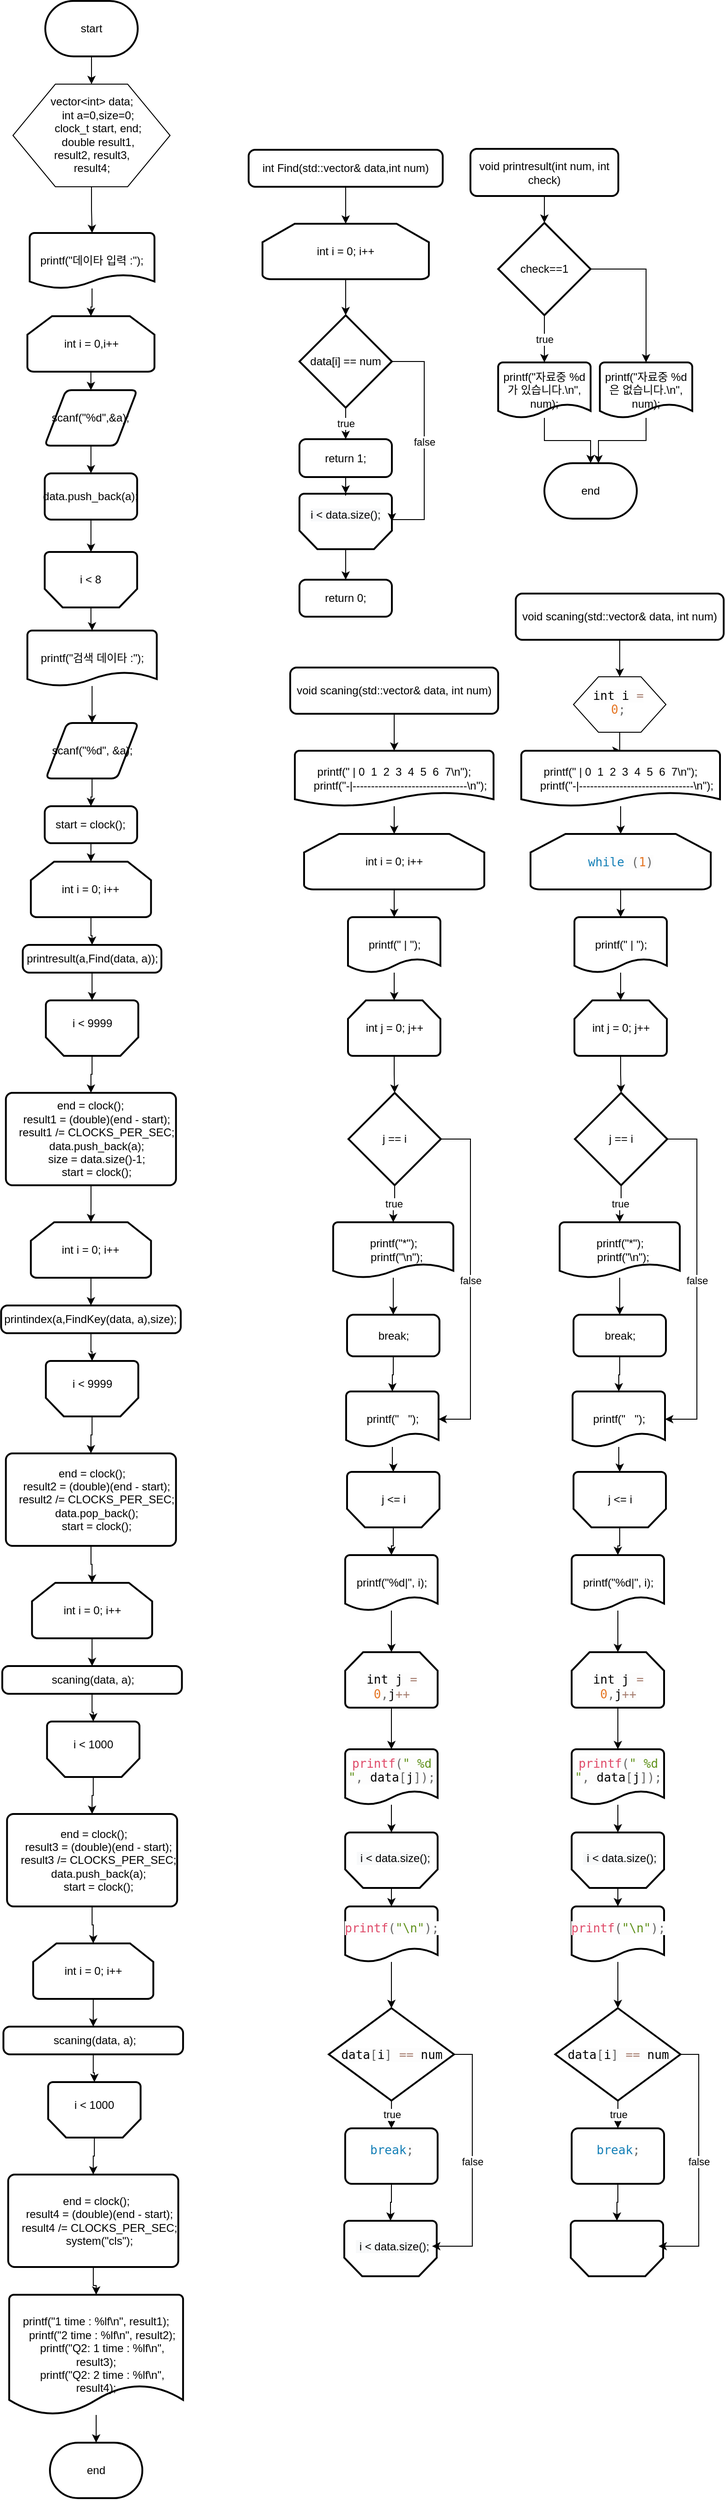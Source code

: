 <mxfile version="18.1.2" type="github">
  <diagram id="jIkHqF5Lgl5zWe055wbm" name="Page-1">
    <mxGraphModel dx="1369" dy="1378" grid="1" gridSize="10" guides="1" tooltips="1" connect="1" arrows="1" fold="1" page="1" pageScale="1" pageWidth="827" pageHeight="1169" math="0" shadow="0">
      <root>
        <mxCell id="0" />
        <mxCell id="1" parent="0" />
        <mxCell id="LSzGVPjX4Zh-JJyTs20d-5" style="edgeStyle=orthogonalEdgeStyle;rounded=0;orthogonalLoop=1;jettySize=auto;html=1;entryX=0.5;entryY=0;entryDx=0;entryDy=0;" parent="1" source="LSzGVPjX4Zh-JJyTs20d-1" target="LSzGVPjX4Zh-JJyTs20d-3" edge="1">
          <mxGeometry relative="1" as="geometry" />
        </mxCell>
        <mxCell id="LSzGVPjX4Zh-JJyTs20d-1" value="start" style="strokeWidth=2;html=1;shape=mxgraph.flowchart.terminator;whiteSpace=wrap;" parent="1" vertex="1">
          <mxGeometry x="60" y="19" width="100" height="60" as="geometry" />
        </mxCell>
        <mxCell id="LSzGVPjX4Zh-JJyTs20d-12" style="edgeStyle=orthogonalEdgeStyle;rounded=0;orthogonalLoop=1;jettySize=auto;html=1;entryX=0.5;entryY=0;entryDx=0;entryDy=0;entryPerimeter=0;exitX=0.5;exitY=1;exitDx=0;exitDy=0;" parent="1" source="LSzGVPjX4Zh-JJyTs20d-3" target="LSzGVPjX4Zh-JJyTs20d-6" edge="1">
          <mxGeometry relative="1" as="geometry">
            <mxPoint x="105" y="220" as="sourcePoint" />
            <mxPoint x="125" y="290" as="targetPoint" />
          </mxGeometry>
        </mxCell>
        <mxCell id="LSzGVPjX4Zh-JJyTs20d-3" value="" style="verticalLabelPosition=bottom;verticalAlign=top;html=1;shape=hexagon;perimeter=hexagonPerimeter2;arcSize=6;size=0.27;" parent="1" vertex="1">
          <mxGeometry x="25" y="109" width="170" height="111" as="geometry" />
        </mxCell>
        <mxCell id="LSzGVPjX4Zh-JJyTs20d-4" value="&lt;div&gt;vector&amp;lt;int&amp;gt; data;&lt;/div&gt;&lt;div&gt;&amp;nbsp; &amp;nbsp; int a=0,size=0;&lt;/div&gt;&lt;div&gt;&amp;nbsp; &amp;nbsp; clock_t start, end;&lt;/div&gt;&lt;div&gt;&amp;nbsp; &amp;nbsp; double result1, result2, result3, result4;&lt;/div&gt;" style="text;html=1;strokeColor=none;fillColor=none;align=center;verticalAlign=middle;whiteSpace=wrap;rounded=0;" parent="1" vertex="1">
          <mxGeometry x="48.13" y="149" width="125" height="30" as="geometry" />
        </mxCell>
        <mxCell id="LSzGVPjX4Zh-JJyTs20d-13" style="edgeStyle=orthogonalEdgeStyle;rounded=0;orthogonalLoop=1;jettySize=auto;html=1;entryX=0.5;entryY=0;entryDx=0;entryDy=0;entryPerimeter=0;" parent="1" source="LSzGVPjX4Zh-JJyTs20d-6" target="LSzGVPjX4Zh-JJyTs20d-7" edge="1">
          <mxGeometry relative="1" as="geometry" />
        </mxCell>
        <mxCell id="LSzGVPjX4Zh-JJyTs20d-6" value="printf(&quot;데이타 입력 :&quot;);" style="strokeWidth=2;html=1;shape=mxgraph.flowchart.document2;whiteSpace=wrap;size=0.25;" parent="1" vertex="1">
          <mxGeometry x="43.13" y="270" width="135" height="60" as="geometry" />
        </mxCell>
        <mxCell id="LSzGVPjX4Zh-JJyTs20d-14" style="edgeStyle=orthogonalEdgeStyle;rounded=0;orthogonalLoop=1;jettySize=auto;html=1;entryX=0.5;entryY=0;entryDx=0;entryDy=0;" parent="1" source="LSzGVPjX4Zh-JJyTs20d-7" target="LSzGVPjX4Zh-JJyTs20d-11" edge="1">
          <mxGeometry relative="1" as="geometry" />
        </mxCell>
        <mxCell id="LSzGVPjX4Zh-JJyTs20d-7" value="int i = 0,i++" style="strokeWidth=2;html=1;shape=mxgraph.flowchart.loop_limit;whiteSpace=wrap;" parent="1" vertex="1">
          <mxGeometry x="40.63" y="360" width="137.5" height="60" as="geometry" />
        </mxCell>
        <mxCell id="LSzGVPjX4Zh-JJyTs20d-19" style="edgeStyle=orthogonalEdgeStyle;rounded=0;orthogonalLoop=1;jettySize=auto;html=1;entryX=0.5;entryY=0;entryDx=0;entryDy=0;entryPerimeter=0;" parent="1" source="LSzGVPjX4Zh-JJyTs20d-8" target="LSzGVPjX4Zh-JJyTs20d-18" edge="1">
          <mxGeometry relative="1" as="geometry" />
        </mxCell>
        <mxCell id="LSzGVPjX4Zh-JJyTs20d-8" value="" style="strokeWidth=2;html=1;shape=mxgraph.flowchart.loop_limit;whiteSpace=wrap;rotation=-180;" parent="1" vertex="1">
          <mxGeometry x="59.38" y="615" width="100" height="60" as="geometry" />
        </mxCell>
        <mxCell id="LSzGVPjX4Zh-JJyTs20d-9" value="i &lt; 8" style="text;html=1;strokeColor=none;fillColor=none;align=center;verticalAlign=middle;whiteSpace=wrap;rounded=0;" parent="1" vertex="1">
          <mxGeometry x="79.38" y="630" width="60" height="30" as="geometry" />
        </mxCell>
        <mxCell id="LSzGVPjX4Zh-JJyTs20d-17" style="edgeStyle=orthogonalEdgeStyle;rounded=0;orthogonalLoop=1;jettySize=auto;html=1;" parent="1" source="LSzGVPjX4Zh-JJyTs20d-10" target="LSzGVPjX4Zh-JJyTs20d-8" edge="1">
          <mxGeometry relative="1" as="geometry" />
        </mxCell>
        <mxCell id="LSzGVPjX4Zh-JJyTs20d-10" value="data.push_back(a);" style="rounded=1;whiteSpace=wrap;html=1;absoluteArcSize=1;arcSize=14;strokeWidth=2;" parent="1" vertex="1">
          <mxGeometry x="59.38" y="530" width="100" height="50" as="geometry" />
        </mxCell>
        <mxCell id="LSzGVPjX4Zh-JJyTs20d-16" style="edgeStyle=orthogonalEdgeStyle;rounded=0;orthogonalLoop=1;jettySize=auto;html=1;" parent="1" source="LSzGVPjX4Zh-JJyTs20d-11" target="LSzGVPjX4Zh-JJyTs20d-10" edge="1">
          <mxGeometry relative="1" as="geometry" />
        </mxCell>
        <mxCell id="LSzGVPjX4Zh-JJyTs20d-11" value="scanf(&quot;%d&quot;,&amp;a);" style="shape=parallelogram;html=1;strokeWidth=2;perimeter=parallelogramPerimeter;whiteSpace=wrap;rounded=1;arcSize=12;size=0.23;" parent="1" vertex="1">
          <mxGeometry x="59.38" y="440" width="100" height="60" as="geometry" />
        </mxCell>
        <mxCell id="LSzGVPjX4Zh-JJyTs20d-22" style="edgeStyle=orthogonalEdgeStyle;rounded=0;orthogonalLoop=1;jettySize=auto;html=1;" parent="1" source="LSzGVPjX4Zh-JJyTs20d-18" target="LSzGVPjX4Zh-JJyTs20d-21" edge="1">
          <mxGeometry relative="1" as="geometry" />
        </mxCell>
        <mxCell id="LSzGVPjX4Zh-JJyTs20d-18" value="printf(&quot;검색 데이타 :&quot;);" style="strokeWidth=2;html=1;shape=mxgraph.flowchart.document2;whiteSpace=wrap;size=0.25;" parent="1" vertex="1">
          <mxGeometry x="40.63" y="700" width="140" height="60" as="geometry" />
        </mxCell>
        <mxCell id="LSzGVPjX4Zh-JJyTs20d-24" style="edgeStyle=orthogonalEdgeStyle;rounded=0;orthogonalLoop=1;jettySize=auto;html=1;entryX=0.5;entryY=0;entryDx=0;entryDy=0;" parent="1" source="LSzGVPjX4Zh-JJyTs20d-21" target="LSzGVPjX4Zh-JJyTs20d-67" edge="1">
          <mxGeometry relative="1" as="geometry">
            <mxPoint x="110.0" y="890" as="targetPoint" />
          </mxGeometry>
        </mxCell>
        <mxCell id="LSzGVPjX4Zh-JJyTs20d-21" value="scanf(&quot;%d&quot;, &amp;a);" style="shape=parallelogram;html=1;strokeWidth=2;perimeter=parallelogramPerimeter;whiteSpace=wrap;rounded=1;arcSize=12;size=0.23;" parent="1" vertex="1">
          <mxGeometry x="60.63" y="800" width="100" height="60" as="geometry" />
        </mxCell>
        <mxCell id="LSzGVPjX4Zh-JJyTs20d-73" style="edgeStyle=orthogonalEdgeStyle;rounded=0;orthogonalLoop=1;jettySize=auto;html=1;entryX=0.5;entryY=1;entryDx=0;entryDy=0;entryPerimeter=0;" parent="1" source="LSzGVPjX4Zh-JJyTs20d-23" target="LSzGVPjX4Zh-JJyTs20d-69" edge="1">
          <mxGeometry relative="1" as="geometry" />
        </mxCell>
        <mxCell id="LSzGVPjX4Zh-JJyTs20d-23" value="printresult(a,Find(data, a));" style="rounded=1;whiteSpace=wrap;html=1;absoluteArcSize=1;arcSize=14;strokeWidth=2;" parent="1" vertex="1">
          <mxGeometry x="35.63" y="1040" width="150" height="30" as="geometry" />
        </mxCell>
        <mxCell id="LSzGVPjX4Zh-JJyTs20d-41" style="edgeStyle=orthogonalEdgeStyle;rounded=0;orthogonalLoop=1;jettySize=auto;html=1;entryX=0.5;entryY=0;entryDx=0;entryDy=0;entryPerimeter=0;" parent="1" source="LSzGVPjX4Zh-JJyTs20d-33" target="LSzGVPjX4Zh-JJyTs20d-35" edge="1">
          <mxGeometry relative="1" as="geometry" />
        </mxCell>
        <mxCell id="LSzGVPjX4Zh-JJyTs20d-33" value="int Find(std::vector&lt;int&gt;&amp; data,int num)" style="rounded=1;whiteSpace=wrap;html=1;absoluteArcSize=1;arcSize=14;strokeWidth=2;" parent="1" vertex="1">
          <mxGeometry x="280" y="180" width="210" height="40" as="geometry" />
        </mxCell>
        <mxCell id="LSzGVPjX4Zh-JJyTs20d-42" style="edgeStyle=orthogonalEdgeStyle;rounded=0;orthogonalLoop=1;jettySize=auto;html=1;entryX=0.5;entryY=0;entryDx=0;entryDy=0;entryPerimeter=0;" parent="1" source="LSzGVPjX4Zh-JJyTs20d-35" target="LSzGVPjX4Zh-JJyTs20d-38" edge="1">
          <mxGeometry relative="1" as="geometry" />
        </mxCell>
        <mxCell id="LSzGVPjX4Zh-JJyTs20d-35" value="int i = 0; i++" style="strokeWidth=2;html=1;shape=mxgraph.flowchart.loop_limit;whiteSpace=wrap;" parent="1" vertex="1">
          <mxGeometry x="295" y="260" width="180" height="60" as="geometry" />
        </mxCell>
        <mxCell id="LSzGVPjX4Zh-JJyTs20d-51" style="edgeStyle=orthogonalEdgeStyle;rounded=0;orthogonalLoop=1;jettySize=auto;html=1;entryX=0.5;entryY=0;entryDx=0;entryDy=0;" parent="1" source="LSzGVPjX4Zh-JJyTs20d-36" target="LSzGVPjX4Zh-JJyTs20d-53" edge="1">
          <mxGeometry relative="1" as="geometry">
            <mxPoint x="385" y="646.0" as="targetPoint" />
          </mxGeometry>
        </mxCell>
        <mxCell id="LSzGVPjX4Zh-JJyTs20d-36" value="" style="strokeWidth=2;html=1;shape=mxgraph.flowchart.loop_limit;whiteSpace=wrap;rotation=-180;" parent="1" vertex="1">
          <mxGeometry x="335" y="552" width="100" height="60" as="geometry" />
        </mxCell>
        <mxCell id="LSzGVPjX4Zh-JJyTs20d-37" value="&#xa;&lt;span style=&quot;color: rgb(0, 0, 0); font-family: Helvetica; font-size: 12px; font-style: normal; font-variant-ligatures: normal; font-variant-caps: normal; font-weight: 400; letter-spacing: normal; orphans: 2; text-align: center; text-indent: 0px; text-transform: none; widows: 2; word-spacing: 0px; -webkit-text-stroke-width: 0px; background-color: rgb(248, 249, 250); text-decoration-thickness: initial; text-decoration-style: initial; text-decoration-color: initial; float: none; display: inline !important;&quot;&gt;i &amp;lt; data.size();&lt;/span&gt;&#xa;&#xa;" style="text;html=1;strokeColor=none;fillColor=none;align=center;verticalAlign=middle;whiteSpace=wrap;rounded=0;" parent="1" vertex="1">
          <mxGeometry x="345" y="567" width="80" height="30" as="geometry" />
        </mxCell>
        <mxCell id="LSzGVPjX4Zh-JJyTs20d-39" value="true" style="edgeStyle=orthogonalEdgeStyle;rounded=0;orthogonalLoop=1;jettySize=auto;html=1;entryX=0.5;entryY=0;entryDx=0;entryDy=0;" parent="1" source="LSzGVPjX4Zh-JJyTs20d-38" target="LSzGVPjX4Zh-JJyTs20d-40" edge="1">
          <mxGeometry relative="1" as="geometry">
            <mxPoint x="385" y="484" as="targetPoint" />
          </mxGeometry>
        </mxCell>
        <mxCell id="LSzGVPjX4Zh-JJyTs20d-55" value="false" style="edgeStyle=orthogonalEdgeStyle;rounded=0;orthogonalLoop=1;jettySize=auto;html=1;entryX=0;entryY=0.5;entryDx=0;entryDy=0;entryPerimeter=0;" parent="1" source="LSzGVPjX4Zh-JJyTs20d-38" target="LSzGVPjX4Zh-JJyTs20d-36" edge="1">
          <mxGeometry relative="1" as="geometry">
            <Array as="points">
              <mxPoint x="470" y="409" />
              <mxPoint x="470" y="580" />
              <mxPoint x="435" y="580" />
            </Array>
          </mxGeometry>
        </mxCell>
        <mxCell id="LSzGVPjX4Zh-JJyTs20d-38" value="data[i] == num" style="strokeWidth=2;html=1;shape=mxgraph.flowchart.decision;whiteSpace=wrap;" parent="1" vertex="1">
          <mxGeometry x="335" y="359" width="100" height="100" as="geometry" />
        </mxCell>
        <mxCell id="LSzGVPjX4Zh-JJyTs20d-46" style="edgeStyle=orthogonalEdgeStyle;rounded=0;orthogonalLoop=1;jettySize=auto;html=1;entryX=0.5;entryY=1;entryDx=0;entryDy=0;entryPerimeter=0;" parent="1" source="LSzGVPjX4Zh-JJyTs20d-40" target="LSzGVPjX4Zh-JJyTs20d-36" edge="1">
          <mxGeometry relative="1" as="geometry" />
        </mxCell>
        <mxCell id="LSzGVPjX4Zh-JJyTs20d-40" value="return 1;" style="rounded=1;whiteSpace=wrap;html=1;absoluteArcSize=1;arcSize=14;strokeWidth=2;" parent="1" vertex="1">
          <mxGeometry x="335" y="493" width="100" height="41" as="geometry" />
        </mxCell>
        <mxCell id="LSzGVPjX4Zh-JJyTs20d-53" value="return 0;" style="rounded=1;whiteSpace=wrap;html=1;absoluteArcSize=1;arcSize=14;strokeWidth=2;" parent="1" vertex="1">
          <mxGeometry x="335" y="645" width="100" height="40" as="geometry" />
        </mxCell>
        <mxCell id="LSzGVPjX4Zh-JJyTs20d-57" style="edgeStyle=orthogonalEdgeStyle;rounded=0;orthogonalLoop=1;jettySize=auto;html=1;" parent="1" source="LSzGVPjX4Zh-JJyTs20d-56" target="LSzGVPjX4Zh-JJyTs20d-58" edge="1">
          <mxGeometry relative="1" as="geometry">
            <mxPoint x="600" y="300.0" as="targetPoint" />
          </mxGeometry>
        </mxCell>
        <mxCell id="LSzGVPjX4Zh-JJyTs20d-56" value="void printresult(int num, int check)" style="rounded=1;whiteSpace=wrap;html=1;absoluteArcSize=1;arcSize=14;strokeWidth=2;" parent="1" vertex="1">
          <mxGeometry x="520" y="179" width="160" height="51" as="geometry" />
        </mxCell>
        <mxCell id="LSzGVPjX4Zh-JJyTs20d-59" value="true" style="edgeStyle=orthogonalEdgeStyle;rounded=0;orthogonalLoop=1;jettySize=auto;html=1;entryX=0.5;entryY=0;entryDx=0;entryDy=0;entryPerimeter=0;" parent="1" source="LSzGVPjX4Zh-JJyTs20d-58" target="LSzGVPjX4Zh-JJyTs20d-60" edge="1">
          <mxGeometry relative="1" as="geometry">
            <mxPoint x="600" y="420.0" as="targetPoint" />
          </mxGeometry>
        </mxCell>
        <mxCell id="LSzGVPjX4Zh-JJyTs20d-61" style="edgeStyle=orthogonalEdgeStyle;rounded=0;orthogonalLoop=1;jettySize=auto;html=1;entryX=0.5;entryY=0;entryDx=0;entryDy=0;entryPerimeter=0;" parent="1" source="LSzGVPjX4Zh-JJyTs20d-58" target="LSzGVPjX4Zh-JJyTs20d-62" edge="1">
          <mxGeometry relative="1" as="geometry">
            <mxPoint x="700" y="410.0" as="targetPoint" />
          </mxGeometry>
        </mxCell>
        <mxCell id="LSzGVPjX4Zh-JJyTs20d-58" value="check==1" style="strokeWidth=2;html=1;shape=mxgraph.flowchart.decision;whiteSpace=wrap;" parent="1" vertex="1">
          <mxGeometry x="550" y="259.0" width="100" height="100" as="geometry" />
        </mxCell>
        <mxCell id="LSzGVPjX4Zh-JJyTs20d-64" style="edgeStyle=orthogonalEdgeStyle;rounded=0;orthogonalLoop=1;jettySize=auto;html=1;entryX=0.5;entryY=0;entryDx=0;entryDy=0;entryPerimeter=0;" parent="1" source="LSzGVPjX4Zh-JJyTs20d-60" target="LSzGVPjX4Zh-JJyTs20d-63" edge="1">
          <mxGeometry relative="1" as="geometry" />
        </mxCell>
        <mxCell id="LSzGVPjX4Zh-JJyTs20d-60" value="printf(&quot;자료중 %d가 있습니다.\n&quot;, num);" style="strokeWidth=2;html=1;shape=mxgraph.flowchart.document2;whiteSpace=wrap;size=0.25;" parent="1" vertex="1">
          <mxGeometry x="550" y="410" width="100" height="60" as="geometry" />
        </mxCell>
        <mxCell id="LSzGVPjX4Zh-JJyTs20d-65" style="edgeStyle=orthogonalEdgeStyle;rounded=0;orthogonalLoop=1;jettySize=auto;html=1;entryX=0.585;entryY=0.003;entryDx=0;entryDy=0;entryPerimeter=0;" parent="1" source="LSzGVPjX4Zh-JJyTs20d-62" target="LSzGVPjX4Zh-JJyTs20d-63" edge="1">
          <mxGeometry relative="1" as="geometry" />
        </mxCell>
        <mxCell id="LSzGVPjX4Zh-JJyTs20d-62" value="printf(&quot;자료중 %d은 없습니다.\n&quot;, num);" style="strokeWidth=2;html=1;shape=mxgraph.flowchart.document2;whiteSpace=wrap;size=0.25;" parent="1" vertex="1">
          <mxGeometry x="660" y="410" width="100" height="60" as="geometry" />
        </mxCell>
        <mxCell id="LSzGVPjX4Zh-JJyTs20d-63" value="end" style="strokeWidth=2;html=1;shape=mxgraph.flowchart.terminator;whiteSpace=wrap;" parent="1" vertex="1">
          <mxGeometry x="600" y="519" width="100" height="60" as="geometry" />
        </mxCell>
        <mxCell id="LSzGVPjX4Zh-JJyTs20d-71" style="edgeStyle=orthogonalEdgeStyle;rounded=0;orthogonalLoop=1;jettySize=auto;html=1;exitX=0.5;exitY=1;exitDx=0;exitDy=0;entryX=0.5;entryY=0;entryDx=0;entryDy=0;entryPerimeter=0;" parent="1" source="LSzGVPjX4Zh-JJyTs20d-67" target="LSzGVPjX4Zh-JJyTs20d-68" edge="1">
          <mxGeometry relative="1" as="geometry" />
        </mxCell>
        <mxCell id="LSzGVPjX4Zh-JJyTs20d-67" value="start = clock();" style="rounded=1;whiteSpace=wrap;html=1;absoluteArcSize=1;arcSize=14;strokeWidth=2;" parent="1" vertex="1">
          <mxGeometry x="59.38" y="890" width="100" height="40" as="geometry" />
        </mxCell>
        <mxCell id="LSzGVPjX4Zh-JJyTs20d-72" style="edgeStyle=orthogonalEdgeStyle;rounded=0;orthogonalLoop=1;jettySize=auto;html=1;entryX=0.5;entryY=0;entryDx=0;entryDy=0;" parent="1" source="LSzGVPjX4Zh-JJyTs20d-68" target="LSzGVPjX4Zh-JJyTs20d-23" edge="1">
          <mxGeometry relative="1" as="geometry" />
        </mxCell>
        <mxCell id="LSzGVPjX4Zh-JJyTs20d-68" value="int i = 0; i++" style="strokeWidth=2;html=1;shape=mxgraph.flowchart.loop_limit;whiteSpace=wrap;" parent="1" vertex="1">
          <mxGeometry x="44.38" y="950" width="130" height="60" as="geometry" />
        </mxCell>
        <mxCell id="LSzGVPjX4Zh-JJyTs20d-81" style="edgeStyle=orthogonalEdgeStyle;rounded=0;orthogonalLoop=1;jettySize=auto;html=1;entryX=0.5;entryY=0;entryDx=0;entryDy=0;" parent="1" source="LSzGVPjX4Zh-JJyTs20d-69" target="LSzGVPjX4Zh-JJyTs20d-80" edge="1">
          <mxGeometry relative="1" as="geometry" />
        </mxCell>
        <mxCell id="LSzGVPjX4Zh-JJyTs20d-69" value="" style="strokeWidth=2;html=1;shape=mxgraph.flowchart.loop_limit;whiteSpace=wrap;rotation=-180;" parent="1" vertex="1">
          <mxGeometry x="60.63" y="1100" width="100" height="60" as="geometry" />
        </mxCell>
        <mxCell id="LSzGVPjX4Zh-JJyTs20d-70" value="i &amp;lt; 9999" style="text;html=1;strokeColor=none;fillColor=none;align=center;verticalAlign=middle;whiteSpace=wrap;rounded=0;" parent="1" vertex="1">
          <mxGeometry x="80.63" y="1110" width="60" height="30" as="geometry" />
        </mxCell>
        <mxCell id="LSzGVPjX4Zh-JJyTs20d-90" style="edgeStyle=orthogonalEdgeStyle;rounded=0;orthogonalLoop=1;jettySize=auto;html=1;entryX=0.5;entryY=0;entryDx=0;entryDy=0;entryPerimeter=0;" parent="1" source="LSzGVPjX4Zh-JJyTs20d-80" target="LSzGVPjX4Zh-JJyTs20d-85" edge="1">
          <mxGeometry relative="1" as="geometry" />
        </mxCell>
        <mxCell id="LSzGVPjX4Zh-JJyTs20d-80" value="end = clock();&#xa;    result1 = (double)(end - start);&#xa;    result1 /= CLOCKS_PER_SEC;&#xa;    data.push_back(a);&#xa;    size = data.size()-1;&#xa;    start = clock();" style="rounded=1;whiteSpace=wrap;html=1;absoluteArcSize=1;arcSize=14;strokeWidth=2;" parent="1" vertex="1">
          <mxGeometry x="17.36" y="1200" width="184.05" height="100" as="geometry" />
        </mxCell>
        <mxCell id="LSzGVPjX4Zh-JJyTs20d-82" style="edgeStyle=orthogonalEdgeStyle;rounded=0;orthogonalLoop=1;jettySize=auto;html=1;entryX=0.5;entryY=1;entryDx=0;entryDy=0;entryPerimeter=0;" parent="1" source="LSzGVPjX4Zh-JJyTs20d-83" target="LSzGVPjX4Zh-JJyTs20d-87" edge="1">
          <mxGeometry relative="1" as="geometry" />
        </mxCell>
        <mxCell id="LSzGVPjX4Zh-JJyTs20d-83" value="printindex(a,FindKey(data, a),size);" style="rounded=1;whiteSpace=wrap;html=1;absoluteArcSize=1;arcSize=14;strokeWidth=2;" parent="1" vertex="1">
          <mxGeometry x="12.2" y="1430" width="194.37" height="30" as="geometry" />
        </mxCell>
        <mxCell id="LSzGVPjX4Zh-JJyTs20d-84" style="edgeStyle=orthogonalEdgeStyle;rounded=0;orthogonalLoop=1;jettySize=auto;html=1;entryX=0.5;entryY=0;entryDx=0;entryDy=0;" parent="1" source="LSzGVPjX4Zh-JJyTs20d-85" target="LSzGVPjX4Zh-JJyTs20d-83" edge="1">
          <mxGeometry relative="1" as="geometry" />
        </mxCell>
        <mxCell id="LSzGVPjX4Zh-JJyTs20d-85" value="int i = 0; i++" style="strokeWidth=2;html=1;shape=mxgraph.flowchart.loop_limit;whiteSpace=wrap;" parent="1" vertex="1">
          <mxGeometry x="44.38" y="1340" width="130" height="60" as="geometry" />
        </mxCell>
        <mxCell id="LSzGVPjX4Zh-JJyTs20d-86" style="edgeStyle=orthogonalEdgeStyle;rounded=0;orthogonalLoop=1;jettySize=auto;html=1;entryX=0.5;entryY=0;entryDx=0;entryDy=0;" parent="1" source="LSzGVPjX4Zh-JJyTs20d-87" target="LSzGVPjX4Zh-JJyTs20d-89" edge="1">
          <mxGeometry relative="1" as="geometry" />
        </mxCell>
        <mxCell id="LSzGVPjX4Zh-JJyTs20d-87" value="" style="strokeWidth=2;html=1;shape=mxgraph.flowchart.loop_limit;whiteSpace=wrap;rotation=-180;" parent="1" vertex="1">
          <mxGeometry x="60.63" y="1490" width="100" height="60" as="geometry" />
        </mxCell>
        <mxCell id="LSzGVPjX4Zh-JJyTs20d-88" value="i &amp;lt; 9999" style="text;html=1;strokeColor=none;fillColor=none;align=center;verticalAlign=middle;whiteSpace=wrap;rounded=0;" parent="1" vertex="1">
          <mxGeometry x="80.63" y="1500" width="60" height="30" as="geometry" />
        </mxCell>
        <mxCell id="LSzGVPjX4Zh-JJyTs20d-99" style="edgeStyle=orthogonalEdgeStyle;rounded=0;orthogonalLoop=1;jettySize=auto;html=1;entryX=0.5;entryY=0;entryDx=0;entryDy=0;entryPerimeter=0;" parent="1" source="LSzGVPjX4Zh-JJyTs20d-89" target="LSzGVPjX4Zh-JJyTs20d-94" edge="1">
          <mxGeometry relative="1" as="geometry" />
        </mxCell>
        <mxCell id="LSzGVPjX4Zh-JJyTs20d-89" value="&lt;div&gt;&amp;nbsp;end = clock();&lt;/div&gt;&lt;div&gt;&amp;nbsp; &amp;nbsp; result2 = (double)(end - start);&lt;/div&gt;&lt;div&gt;&amp;nbsp; &amp;nbsp; result2 /= CLOCKS_PER_SEC;&lt;/div&gt;&lt;div&gt;&amp;nbsp; &amp;nbsp; data.pop_back();&lt;/div&gt;&lt;div&gt;&amp;nbsp; &amp;nbsp; start = clock();&lt;/div&gt;" style="rounded=1;whiteSpace=wrap;html=1;absoluteArcSize=1;arcSize=14;strokeWidth=2;" parent="1" vertex="1">
          <mxGeometry x="17.36" y="1590" width="184.05" height="100" as="geometry" />
        </mxCell>
        <mxCell id="LSzGVPjX4Zh-JJyTs20d-91" style="edgeStyle=orthogonalEdgeStyle;rounded=0;orthogonalLoop=1;jettySize=auto;html=1;entryX=0.5;entryY=1;entryDx=0;entryDy=0;entryPerimeter=0;" parent="1" source="LSzGVPjX4Zh-JJyTs20d-92" target="LSzGVPjX4Zh-JJyTs20d-96" edge="1">
          <mxGeometry relative="1" as="geometry" />
        </mxCell>
        <mxCell id="LSzGVPjX4Zh-JJyTs20d-92" value="&amp;nbsp;scaning(data, a);" style="rounded=1;whiteSpace=wrap;html=1;absoluteArcSize=1;arcSize=14;strokeWidth=2;" parent="1" vertex="1">
          <mxGeometry x="13.45" y="1820" width="194.37" height="30" as="geometry" />
        </mxCell>
        <mxCell id="LSzGVPjX4Zh-JJyTs20d-93" style="edgeStyle=orthogonalEdgeStyle;rounded=0;orthogonalLoop=1;jettySize=auto;html=1;entryX=0.5;entryY=0;entryDx=0;entryDy=0;" parent="1" source="LSzGVPjX4Zh-JJyTs20d-94" target="LSzGVPjX4Zh-JJyTs20d-92" edge="1">
          <mxGeometry relative="1" as="geometry" />
        </mxCell>
        <mxCell id="LSzGVPjX4Zh-JJyTs20d-94" value="int i = 0; i++" style="strokeWidth=2;html=1;shape=mxgraph.flowchart.loop_limit;whiteSpace=wrap;" parent="1" vertex="1">
          <mxGeometry x="45.63" y="1730" width="130" height="60" as="geometry" />
        </mxCell>
        <mxCell id="LSzGVPjX4Zh-JJyTs20d-95" style="edgeStyle=orthogonalEdgeStyle;rounded=0;orthogonalLoop=1;jettySize=auto;html=1;entryX=0.5;entryY=0;entryDx=0;entryDy=0;" parent="1" source="LSzGVPjX4Zh-JJyTs20d-96" target="LSzGVPjX4Zh-JJyTs20d-98" edge="1">
          <mxGeometry relative="1" as="geometry" />
        </mxCell>
        <mxCell id="LSzGVPjX4Zh-JJyTs20d-96" value="" style="strokeWidth=2;html=1;shape=mxgraph.flowchart.loop_limit;whiteSpace=wrap;rotation=-180;" parent="1" vertex="1">
          <mxGeometry x="61.88" y="1880" width="100" height="60" as="geometry" />
        </mxCell>
        <mxCell id="LSzGVPjX4Zh-JJyTs20d-97" value="i &amp;lt; 1000" style="text;html=1;strokeColor=none;fillColor=none;align=center;verticalAlign=middle;whiteSpace=wrap;rounded=0;" parent="1" vertex="1">
          <mxGeometry x="81.88" y="1890" width="60" height="30" as="geometry" />
        </mxCell>
        <mxCell id="LSzGVPjX4Zh-JJyTs20d-108" style="edgeStyle=orthogonalEdgeStyle;rounded=0;orthogonalLoop=1;jettySize=auto;html=1;entryX=0.5;entryY=0;entryDx=0;entryDy=0;entryPerimeter=0;" parent="1" source="LSzGVPjX4Zh-JJyTs20d-98" target="LSzGVPjX4Zh-JJyTs20d-103" edge="1">
          <mxGeometry relative="1" as="geometry" />
        </mxCell>
        <mxCell id="LSzGVPjX4Zh-JJyTs20d-98" value="&lt;div&gt;&amp;nbsp;end = clock();&lt;/div&gt;&lt;div&gt;&amp;nbsp; &amp;nbsp; result3 = (double)(end - start);&lt;/div&gt;&lt;div&gt;&amp;nbsp; &amp;nbsp; result3 /= CLOCKS_PER_SEC;&lt;/div&gt;&lt;div&gt;&amp;nbsp; &amp;nbsp; data.push_back(a);&lt;/div&gt;&lt;div&gt;&amp;nbsp; &amp;nbsp; start = clock();&lt;/div&gt;" style="rounded=1;whiteSpace=wrap;html=1;absoluteArcSize=1;arcSize=14;strokeWidth=2;" parent="1" vertex="1">
          <mxGeometry x="18.61" y="1980" width="184.05" height="100" as="geometry" />
        </mxCell>
        <mxCell id="LSzGVPjX4Zh-JJyTs20d-100" style="edgeStyle=orthogonalEdgeStyle;rounded=0;orthogonalLoop=1;jettySize=auto;html=1;entryX=0.5;entryY=1;entryDx=0;entryDy=0;entryPerimeter=0;" parent="1" source="LSzGVPjX4Zh-JJyTs20d-101" target="LSzGVPjX4Zh-JJyTs20d-105" edge="1">
          <mxGeometry relative="1" as="geometry" />
        </mxCell>
        <mxCell id="LSzGVPjX4Zh-JJyTs20d-101" value="&amp;nbsp;scaning(data, a);" style="rounded=1;whiteSpace=wrap;html=1;absoluteArcSize=1;arcSize=14;strokeWidth=2;" parent="1" vertex="1">
          <mxGeometry x="14.7" y="2210" width="194.37" height="30" as="geometry" />
        </mxCell>
        <mxCell id="LSzGVPjX4Zh-JJyTs20d-102" style="edgeStyle=orthogonalEdgeStyle;rounded=0;orthogonalLoop=1;jettySize=auto;html=1;entryX=0.5;entryY=0;entryDx=0;entryDy=0;" parent="1" source="LSzGVPjX4Zh-JJyTs20d-103" target="LSzGVPjX4Zh-JJyTs20d-101" edge="1">
          <mxGeometry relative="1" as="geometry" />
        </mxCell>
        <mxCell id="LSzGVPjX4Zh-JJyTs20d-103" value="int i = 0; i++" style="strokeWidth=2;html=1;shape=mxgraph.flowchart.loop_limit;whiteSpace=wrap;" parent="1" vertex="1">
          <mxGeometry x="46.88" y="2120" width="130" height="60" as="geometry" />
        </mxCell>
        <mxCell id="LSzGVPjX4Zh-JJyTs20d-104" style="edgeStyle=orthogonalEdgeStyle;rounded=0;orthogonalLoop=1;jettySize=auto;html=1;entryX=0.5;entryY=0;entryDx=0;entryDy=0;" parent="1" source="LSzGVPjX4Zh-JJyTs20d-105" target="LSzGVPjX4Zh-JJyTs20d-107" edge="1">
          <mxGeometry relative="1" as="geometry" />
        </mxCell>
        <mxCell id="LSzGVPjX4Zh-JJyTs20d-105" value="" style="strokeWidth=2;html=1;shape=mxgraph.flowchart.loop_limit;whiteSpace=wrap;rotation=-180;" parent="1" vertex="1">
          <mxGeometry x="63.13" y="2270" width="100" height="60" as="geometry" />
        </mxCell>
        <mxCell id="LSzGVPjX4Zh-JJyTs20d-106" value="i &amp;lt; 1000" style="text;html=1;strokeColor=none;fillColor=none;align=center;verticalAlign=middle;whiteSpace=wrap;rounded=0;" parent="1" vertex="1">
          <mxGeometry x="83.13" y="2280" width="60" height="30" as="geometry" />
        </mxCell>
        <mxCell id="LSzGVPjX4Zh-JJyTs20d-109" style="edgeStyle=orthogonalEdgeStyle;rounded=0;orthogonalLoop=1;jettySize=auto;html=1;" parent="1" source="LSzGVPjX4Zh-JJyTs20d-107" target="LSzGVPjX4Zh-JJyTs20d-110" edge="1">
          <mxGeometry relative="1" as="geometry">
            <mxPoint x="111.885" y="2540.0" as="targetPoint" />
          </mxGeometry>
        </mxCell>
        <mxCell id="LSzGVPjX4Zh-JJyTs20d-107" value="&lt;div&gt;&amp;nbsp; end = clock();&lt;/div&gt;&lt;div&gt;&amp;nbsp; &amp;nbsp; result4 = (double)(end - start);&lt;/div&gt;&lt;div&gt;&amp;nbsp; &amp;nbsp; result4 /= CLOCKS_PER_SEC;&lt;/div&gt;&lt;div&gt;&amp;nbsp; &amp;nbsp; system(&quot;cls&quot;);&lt;/div&gt;" style="rounded=1;whiteSpace=wrap;html=1;absoluteArcSize=1;arcSize=14;strokeWidth=2;" parent="1" vertex="1">
          <mxGeometry x="19.86" y="2370" width="184.05" height="100" as="geometry" />
        </mxCell>
        <mxCell id="LSzGVPjX4Zh-JJyTs20d-111" style="edgeStyle=orthogonalEdgeStyle;rounded=0;orthogonalLoop=1;jettySize=auto;html=1;" parent="1" source="LSzGVPjX4Zh-JJyTs20d-110" target="LSzGVPjX4Zh-JJyTs20d-112" edge="1">
          <mxGeometry relative="1" as="geometry">
            <mxPoint x="115.01" y="2690.0" as="targetPoint" />
          </mxGeometry>
        </mxCell>
        <mxCell id="LSzGVPjX4Zh-JJyTs20d-110" value="printf(&quot;1 time : %lf\n&quot;, result1);&#xa;    printf(&quot;2 time : %lf\n&quot;, result2);&#xa;    printf(&quot;Q2: 1 time : %lf\n&quot;, result3);&#xa;    printf(&quot;Q2: 2 time : %lf\n&quot;, result4);" style="strokeWidth=2;html=1;shape=mxgraph.flowchart.document2;whiteSpace=wrap;size=0.25;" parent="1" vertex="1">
          <mxGeometry x="20.95" y="2500" width="188.12" height="130" as="geometry" />
        </mxCell>
        <mxCell id="LSzGVPjX4Zh-JJyTs20d-112" value="end" style="strokeWidth=2;html=1;shape=mxgraph.flowchart.terminator;whiteSpace=wrap;" parent="1" vertex="1">
          <mxGeometry x="65.01" y="2660.0" width="100" height="60" as="geometry" />
        </mxCell>
        <mxCell id="LSzGVPjX4Zh-JJyTs20d-122" style="edgeStyle=orthogonalEdgeStyle;rounded=0;orthogonalLoop=1;jettySize=auto;html=1;" parent="1" source="LSzGVPjX4Zh-JJyTs20d-113" target="LSzGVPjX4Zh-JJyTs20d-114" edge="1">
          <mxGeometry relative="1" as="geometry" />
        </mxCell>
        <mxCell id="LSzGVPjX4Zh-JJyTs20d-113" value="void scaning(std::vector&lt;int&gt;&amp; data, int num)" style="rounded=1;whiteSpace=wrap;html=1;absoluteArcSize=1;arcSize=14;strokeWidth=2;" parent="1" vertex="1">
          <mxGeometry x="325" y="740" width="225" height="50" as="geometry" />
        </mxCell>
        <mxCell id="LSzGVPjX4Zh-JJyTs20d-123" style="edgeStyle=orthogonalEdgeStyle;rounded=0;orthogonalLoop=1;jettySize=auto;html=1;entryX=0.5;entryY=0;entryDx=0;entryDy=0;entryPerimeter=0;" parent="1" source="LSzGVPjX4Zh-JJyTs20d-114" target="LSzGVPjX4Zh-JJyTs20d-115" edge="1">
          <mxGeometry relative="1" as="geometry" />
        </mxCell>
        <mxCell id="LSzGVPjX4Zh-JJyTs20d-114" value="printf(&quot; | 0  1  2  3  4  5  6  7\n&quot;);&#xa;    printf(&quot;-|-------------------------------\n&quot;);" style="strokeWidth=2;html=1;shape=mxgraph.flowchart.document2;whiteSpace=wrap;size=0.25;" parent="1" vertex="1">
          <mxGeometry x="330" y="830" width="215" height="60" as="geometry" />
        </mxCell>
        <mxCell id="LSzGVPjX4Zh-JJyTs20d-124" style="edgeStyle=orthogonalEdgeStyle;rounded=0;orthogonalLoop=1;jettySize=auto;html=1;entryX=0.5;entryY=0;entryDx=0;entryDy=0;entryPerimeter=0;" parent="1" source="LSzGVPjX4Zh-JJyTs20d-115" target="LSzGVPjX4Zh-JJyTs20d-121" edge="1">
          <mxGeometry relative="1" as="geometry" />
        </mxCell>
        <mxCell id="LSzGVPjX4Zh-JJyTs20d-115" value="int i = 0; i++" style="strokeWidth=2;html=1;shape=mxgraph.flowchart.loop_limit;whiteSpace=wrap;" parent="1" vertex="1">
          <mxGeometry x="340" y="920" width="195" height="60" as="geometry" />
        </mxCell>
        <mxCell id="ZIFPsPbcSagG_7nIKNgt-8" style="edgeStyle=orthogonalEdgeStyle;rounded=0;orthogonalLoop=1;jettySize=auto;html=1;" edge="1" parent="1" source="LSzGVPjX4Zh-JJyTs20d-116" target="ZIFPsPbcSagG_7nIKNgt-9">
          <mxGeometry relative="1" as="geometry">
            <mxPoint x="434.5" y="2110" as="targetPoint" />
          </mxGeometry>
        </mxCell>
        <mxCell id="LSzGVPjX4Zh-JJyTs20d-116" value="" style="strokeWidth=2;html=1;shape=mxgraph.flowchart.loop_limit;whiteSpace=wrap;rotation=-180;" parent="1" vertex="1">
          <mxGeometry x="384.5" y="2000" width="100" height="60" as="geometry" />
        </mxCell>
        <mxCell id="LSzGVPjX4Zh-JJyTs20d-117" value="&#xa;&lt;span style=&quot;color: rgb(0, 0, 0); font-family: Helvetica; font-size: 12px; font-style: normal; font-variant-ligatures: normal; font-variant-caps: normal; font-weight: 400; letter-spacing: normal; orphans: 2; text-align: center; text-indent: 0px; text-transform: none; widows: 2; word-spacing: 0px; -webkit-text-stroke-width: 0px; background-color: rgb(248, 249, 250); text-decoration-thickness: initial; text-decoration-style: initial; text-decoration-color: initial; float: none; display: inline !important;&quot;&gt;&lt;span&gt;&amp;nbsp;&lt;/span&gt;i &amp;lt; data.size();&lt;/span&gt;&#xa;&#xa;" style="text;html=1;strokeColor=none;fillColor=none;align=center;verticalAlign=middle;whiteSpace=wrap;rounded=0;" parent="1" vertex="1">
          <mxGeometry x="393.5" y="2020" width="86" height="30" as="geometry" />
        </mxCell>
        <mxCell id="ZIFPsPbcSagG_7nIKNgt-1" style="edgeStyle=orthogonalEdgeStyle;rounded=0;orthogonalLoop=1;jettySize=auto;html=1;" edge="1" parent="1" source="LSzGVPjX4Zh-JJyTs20d-118" target="LSzGVPjX4Zh-JJyTs20d-126">
          <mxGeometry relative="1" as="geometry" />
        </mxCell>
        <mxCell id="LSzGVPjX4Zh-JJyTs20d-118" value="int j = 0; j++" style="strokeWidth=2;html=1;shape=mxgraph.flowchart.loop_limit;whiteSpace=wrap;" parent="1" vertex="1">
          <mxGeometry x="387.5" y="1100" width="100" height="60" as="geometry" />
        </mxCell>
        <mxCell id="LSzGVPjX4Zh-JJyTs20d-137" style="edgeStyle=orthogonalEdgeStyle;rounded=0;orthogonalLoop=1;jettySize=auto;html=1;entryX=0.5;entryY=0;entryDx=0;entryDy=0;entryPerimeter=0;" parent="1" source="LSzGVPjX4Zh-JJyTs20d-119" target="LSzGVPjX4Zh-JJyTs20d-136" edge="1">
          <mxGeometry relative="1" as="geometry" />
        </mxCell>
        <mxCell id="LSzGVPjX4Zh-JJyTs20d-119" value="" style="strokeWidth=2;html=1;shape=mxgraph.flowchart.loop_limit;whiteSpace=wrap;rotation=-180;" parent="1" vertex="1">
          <mxGeometry x="386.5" y="1610" width="100" height="60" as="geometry" />
        </mxCell>
        <mxCell id="LSzGVPjX4Zh-JJyTs20d-120" value="j &amp;lt;= i" style="text;html=1;strokeColor=none;fillColor=none;align=center;verticalAlign=middle;whiteSpace=wrap;rounded=0;" parent="1" vertex="1">
          <mxGeometry x="406.5" y="1625" width="60" height="30" as="geometry" />
        </mxCell>
        <mxCell id="LSzGVPjX4Zh-JJyTs20d-125" style="edgeStyle=orthogonalEdgeStyle;rounded=0;orthogonalLoop=1;jettySize=auto;html=1;entryX=0.5;entryY=0;entryDx=0;entryDy=0;entryPerimeter=0;" parent="1" source="LSzGVPjX4Zh-JJyTs20d-121" target="LSzGVPjX4Zh-JJyTs20d-118" edge="1">
          <mxGeometry relative="1" as="geometry" />
        </mxCell>
        <mxCell id="LSzGVPjX4Zh-JJyTs20d-121" value="printf(&quot; | &quot;);" style="strokeWidth=2;html=1;shape=mxgraph.flowchart.document2;whiteSpace=wrap;size=0.25;" parent="1" vertex="1">
          <mxGeometry x="387.5" y="1010" width="100" height="60" as="geometry" />
        </mxCell>
        <mxCell id="LSzGVPjX4Zh-JJyTs20d-127" value="true" style="edgeStyle=orthogonalEdgeStyle;rounded=0;orthogonalLoop=1;jettySize=auto;html=1;entryX=0.5;entryY=0;entryDx=0;entryDy=0;entryPerimeter=0;" parent="1" source="LSzGVPjX4Zh-JJyTs20d-126" target="LSzGVPjX4Zh-JJyTs20d-128" edge="1">
          <mxGeometry relative="1" as="geometry">
            <mxPoint x="438" y="1350" as="targetPoint" />
          </mxGeometry>
        </mxCell>
        <mxCell id="ZIFPsPbcSagG_7nIKNgt-2" value="false" style="edgeStyle=orthogonalEdgeStyle;rounded=0;orthogonalLoop=1;jettySize=auto;html=1;entryX=1;entryY=0.5;entryDx=0;entryDy=0;entryPerimeter=0;" edge="1" parent="1" source="LSzGVPjX4Zh-JJyTs20d-126" target="LSzGVPjX4Zh-JJyTs20d-133">
          <mxGeometry relative="1" as="geometry">
            <Array as="points">
              <mxPoint x="520" y="1250" />
              <mxPoint x="520" y="1553" />
            </Array>
          </mxGeometry>
        </mxCell>
        <mxCell id="LSzGVPjX4Zh-JJyTs20d-126" value="j == i" style="strokeWidth=2;html=1;shape=mxgraph.flowchart.decision;whiteSpace=wrap;" parent="1" vertex="1">
          <mxGeometry x="388" y="1200" width="100" height="100" as="geometry" />
        </mxCell>
        <mxCell id="LSzGVPjX4Zh-JJyTs20d-131" style="edgeStyle=orthogonalEdgeStyle;rounded=0;orthogonalLoop=1;jettySize=auto;html=1;entryX=0.5;entryY=0;entryDx=0;entryDy=0;" parent="1" source="LSzGVPjX4Zh-JJyTs20d-128" target="LSzGVPjX4Zh-JJyTs20d-130" edge="1">
          <mxGeometry relative="1" as="geometry" />
        </mxCell>
        <mxCell id="LSzGVPjX4Zh-JJyTs20d-128" value="&lt;div&gt;printf(&quot;*&quot;);&lt;/div&gt;&lt;div&gt;&amp;nbsp; printf(&quot;\n&quot;);&lt;/div&gt;" style="strokeWidth=2;html=1;shape=mxgraph.flowchart.document2;whiteSpace=wrap;size=0.25;" parent="1" vertex="1">
          <mxGeometry x="371.5" y="1340" width="130" height="60" as="geometry" />
        </mxCell>
        <mxCell id="LSzGVPjX4Zh-JJyTs20d-134" style="edgeStyle=orthogonalEdgeStyle;rounded=0;orthogonalLoop=1;jettySize=auto;html=1;entryX=0.5;entryY=0;entryDx=0;entryDy=0;entryPerimeter=0;" parent="1" source="LSzGVPjX4Zh-JJyTs20d-130" target="LSzGVPjX4Zh-JJyTs20d-133" edge="1">
          <mxGeometry relative="1" as="geometry" />
        </mxCell>
        <mxCell id="LSzGVPjX4Zh-JJyTs20d-130" value="break;" style="rounded=1;whiteSpace=wrap;html=1;absoluteArcSize=1;arcSize=14;strokeWidth=2;" parent="1" vertex="1">
          <mxGeometry x="386.5" y="1440" width="100" height="45" as="geometry" />
        </mxCell>
        <mxCell id="LSzGVPjX4Zh-JJyTs20d-135" style="edgeStyle=orthogonalEdgeStyle;rounded=0;orthogonalLoop=1;jettySize=auto;html=1;entryX=0.5;entryY=1;entryDx=0;entryDy=0;entryPerimeter=0;" parent="1" source="LSzGVPjX4Zh-JJyTs20d-133" target="LSzGVPjX4Zh-JJyTs20d-119" edge="1">
          <mxGeometry relative="1" as="geometry" />
        </mxCell>
        <mxCell id="LSzGVPjX4Zh-JJyTs20d-133" value="printf(&quot;   &quot;);" style="strokeWidth=2;html=1;shape=mxgraph.flowchart.document2;whiteSpace=wrap;size=0.25;" parent="1" vertex="1">
          <mxGeometry x="385.5" y="1523" width="100" height="60" as="geometry" />
        </mxCell>
        <mxCell id="ZIFPsPbcSagG_7nIKNgt-3" style="edgeStyle=orthogonalEdgeStyle;rounded=0;orthogonalLoop=1;jettySize=auto;html=1;entryX=0.5;entryY=0;entryDx=0;entryDy=0;entryPerimeter=0;" edge="1" parent="1" source="LSzGVPjX4Zh-JJyTs20d-136" target="LSzGVPjX4Zh-JJyTs20d-140">
          <mxGeometry relative="1" as="geometry" />
        </mxCell>
        <mxCell id="LSzGVPjX4Zh-JJyTs20d-136" value="printf(&quot;%d|&quot;, i);" style="strokeWidth=2;html=1;shape=mxgraph.flowchart.document2;whiteSpace=wrap;size=0.25;" parent="1" vertex="1">
          <mxGeometry x="384.5" y="1700" width="100" height="60" as="geometry" />
        </mxCell>
        <mxCell id="ZIFPsPbcSagG_7nIKNgt-5" style="edgeStyle=orthogonalEdgeStyle;rounded=0;orthogonalLoop=1;jettySize=auto;html=1;entryX=0.5;entryY=0;entryDx=0;entryDy=0;entryPerimeter=0;" edge="1" parent="1" source="LSzGVPjX4Zh-JJyTs20d-140" target="ZIFPsPbcSagG_7nIKNgt-4">
          <mxGeometry relative="1" as="geometry" />
        </mxCell>
        <mxCell id="LSzGVPjX4Zh-JJyTs20d-140" value="&lt;br&gt;&lt;span style=&quot;color: rgb(0, 0, 0); font-family: &amp;quot;Source Code Pro&amp;quot;, sourcecodepro, se-sourcecodepro, Consolas, Monaco, &amp;quot;Andale Mono&amp;quot;, &amp;quot;Ubuntu Mono&amp;quot;, monospace, sans-serif; font-size: 13px; font-style: normal; font-variant-ligatures: normal; font-variant-caps: normal; font-weight: 400; letter-spacing: normal; orphans: 2; text-align: left; text-indent: 0px; text-transform: none; widows: 2; word-spacing: 0px; -webkit-text-stroke-width: 0px; background-color: rgb(253, 253, 253); text-decoration-thickness: initial; text-decoration-style: initial; text-decoration-color: initial; float: none; display: inline !important;&quot;&gt;int j &lt;/span&gt;&lt;span style=&quot;margin: 0px; padding: 0px; border: 0px; font-style: normal; font-variant-ligatures: normal; font-variant-caps: normal; font-variant-numeric: inherit; font-variant-east-asian: inherit; font-weight: 400; font-stretch: inherit; font-size: 13px; line-height: inherit; font-family: &amp;quot;Source Code Pro&amp;quot;, sourcecodepro, se-sourcecodepro, Consolas, Monaco, &amp;quot;Andale Mono&amp;quot;, &amp;quot;Ubuntu Mono&amp;quot;, monospace, sans-serif; vertical-align: baseline; color: rgb(167, 127, 113); letter-spacing: normal; orphans: 2; text-align: left; text-indent: 0px; text-transform: none; widows: 2; word-spacing: 0px; -webkit-text-stroke-width: 0px; background-color: rgb(253, 253, 253); text-decoration-thickness: initial; text-decoration-style: initial; text-decoration-color: initial;&quot; class=&quot;token se-code-operator&quot;&gt;=&lt;/span&gt;&lt;span style=&quot;color: rgb(0, 0, 0); font-family: &amp;quot;Source Code Pro&amp;quot;, sourcecodepro, se-sourcecodepro, Consolas, Monaco, &amp;quot;Andale Mono&amp;quot;, &amp;quot;Ubuntu Mono&amp;quot;, monospace, sans-serif; font-size: 13px; font-style: normal; font-variant-ligatures: normal; font-variant-caps: normal; font-weight: 400; letter-spacing: normal; orphans: 2; text-align: left; text-indent: 0px; text-transform: none; widows: 2; word-spacing: 0px; -webkit-text-stroke-width: 0px; background-color: rgb(253, 253, 253); text-decoration-thickness: initial; text-decoration-style: initial; text-decoration-color: initial; float: none; display: inline !important;&quot;&gt; &lt;/span&gt;&lt;span style=&quot;margin: 0px; padding: 0px; border: 0px; font-style: normal; font-variant-ligatures: normal; font-variant-caps: normal; font-variant-numeric: inherit; font-variant-east-asian: inherit; font-weight: 400; font-stretch: inherit; font-size: 13px; line-height: inherit; font-family: &amp;quot;Source Code Pro&amp;quot;, sourcecodepro, se-sourcecodepro, Consolas, Monaco, &amp;quot;Andale Mono&amp;quot;, &amp;quot;Ubuntu Mono&amp;quot;, monospace, sans-serif; vertical-align: baseline; color: rgb(229, 117, 35); letter-spacing: normal; orphans: 2; text-align: left; text-indent: 0px; text-transform: none; widows: 2; word-spacing: 0px; -webkit-text-stroke-width: 0px; background-color: rgb(253, 253, 253); text-decoration-thickness: initial; text-decoration-style: initial; text-decoration-color: initial;&quot; class=&quot;token se-code-number&quot;&gt;0&lt;/span&gt;&lt;span style=&quot;margin: 0px; padding: 0px; border: 0px; font-style: normal; font-variant-ligatures: normal; font-variant-caps: normal; font-variant-numeric: inherit; font-variant-east-asian: inherit; font-weight: 400; font-stretch: inherit; font-size: 13px; line-height: inherit; font-family: &amp;quot;Source Code Pro&amp;quot;, sourcecodepro, se-sourcecodepro, Consolas, Monaco, &amp;quot;Andale Mono&amp;quot;, &amp;quot;Ubuntu Mono&amp;quot;, monospace, sans-serif; vertical-align: baseline; letter-spacing: normal; orphans: 2; text-align: left; text-indent: 0px; text-transform: none; widows: 2; word-spacing: 0px; -webkit-text-stroke-width: 0px; background-color: rgb(253, 253, 253); text-decoration-thickness: initial; text-decoration-style: initial; text-decoration-color: initial;&quot; class=&quot;token se-code-number&quot;&gt;&lt;font color=&quot;#666666&quot;&gt;,&lt;/font&gt;&lt;/span&gt;&lt;span style=&quot;color: rgb(0, 0, 0); font-family: &amp;quot;Source Code Pro&amp;quot;, sourcecodepro, se-sourcecodepro, Consolas, Monaco, &amp;quot;Andale Mono&amp;quot;, &amp;quot;Ubuntu Mono&amp;quot;, monospace, sans-serif; font-size: 13px; font-style: normal; font-variant-ligatures: normal; font-variant-caps: normal; font-weight: 400; letter-spacing: normal; orphans: 2; text-align: left; text-indent: 0px; text-transform: none; widows: 2; word-spacing: 0px; -webkit-text-stroke-width: 0px; background-color: rgb(253, 253, 253); text-decoration-thickness: initial; text-decoration-style: initial; text-decoration-color: initial; float: none; display: inline !important;&quot;&gt;j&lt;/span&gt;&lt;span style=&quot;margin: 0px; padding: 0px; border: 0px; font-style: normal; font-variant-ligatures: normal; font-variant-caps: normal; font-variant-numeric: inherit; font-variant-east-asian: inherit; font-weight: 400; font-stretch: inherit; font-size: 13px; line-height: inherit; font-family: &amp;quot;Source Code Pro&amp;quot;, sourcecodepro, se-sourcecodepro, Consolas, Monaco, &amp;quot;Andale Mono&amp;quot;, &amp;quot;Ubuntu Mono&amp;quot;, monospace, sans-serif; vertical-align: baseline; color: rgb(167, 127, 113); letter-spacing: normal; orphans: 2; text-align: left; text-indent: 0px; text-transform: none; widows: 2; word-spacing: 0px; -webkit-text-stroke-width: 0px; background-color: rgb(253, 253, 253); text-decoration-thickness: initial; text-decoration-style: initial; text-decoration-color: initial;&quot; class=&quot;token se-code-operator&quot;&gt;++&lt;/span&gt;" style="strokeWidth=2;html=1;shape=mxgraph.flowchart.loop_limit;whiteSpace=wrap;" parent="1" vertex="1">
          <mxGeometry x="384.5" y="1805" width="100" height="60" as="geometry" />
        </mxCell>
        <mxCell id="ZIFPsPbcSagG_7nIKNgt-6" style="edgeStyle=orthogonalEdgeStyle;rounded=0;orthogonalLoop=1;jettySize=auto;html=1;entryX=0.5;entryY=1;entryDx=0;entryDy=0;entryPerimeter=0;" edge="1" parent="1" source="ZIFPsPbcSagG_7nIKNgt-4" target="LSzGVPjX4Zh-JJyTs20d-116">
          <mxGeometry relative="1" as="geometry" />
        </mxCell>
        <mxCell id="ZIFPsPbcSagG_7nIKNgt-4" value="&#xa;&lt;span style=&quot;margin: 0px; padding: 0px; border: 0px; font-style: normal; font-variant-ligatures: normal; font-variant-caps: normal; font-variant-numeric: inherit; font-variant-east-asian: inherit; font-weight: 400; font-stretch: inherit; font-size: 13px; line-height: inherit; font-family: &amp;quot;Source Code Pro&amp;quot;, sourcecodepro, se-sourcecodepro, Consolas, Monaco, &amp;quot;Andale Mono&amp;quot;, &amp;quot;Ubuntu Mono&amp;quot;, monospace, sans-serif; vertical-align: baseline; color: rgb(223, 74, 104); letter-spacing: normal; orphans: 2; text-align: left; text-indent: 0px; text-transform: none; widows: 2; word-spacing: 0px; -webkit-text-stroke-width: 0px; background-color: rgb(253, 253, 253); text-decoration-thickness: initial; text-decoration-style: initial; text-decoration-color: initial;&quot; class=&quot;token se-code-function&quot;&gt;printf&lt;/span&gt;&lt;span style=&quot;margin: 0px; padding: 0px; border: 0px; font-style: normal; font-variant-ligatures: normal; font-variant-caps: normal; font-variant-numeric: inherit; font-variant-east-asian: inherit; font-weight: 400; font-stretch: inherit; font-size: 13px; line-height: inherit; font-family: &amp;quot;Source Code Pro&amp;quot;, sourcecodepro, se-sourcecodepro, Consolas, Monaco, &amp;quot;Andale Mono&amp;quot;, &amp;quot;Ubuntu Mono&amp;quot;, monospace, sans-serif; vertical-align: baseline; color: rgb(102, 102, 102); letter-spacing: normal; orphans: 2; text-align: left; text-indent: 0px; text-transform: none; widows: 2; word-spacing: 0px; -webkit-text-stroke-width: 0px; background-color: rgb(253, 253, 253); text-decoration-thickness: initial; text-decoration-style: initial; text-decoration-color: initial;&quot; class=&quot;token se-code-punctuation&quot;&gt;(&lt;/span&gt;&lt;span style=&quot;margin: 0px; padding: 0px; border: 0px; font-style: normal; font-variant-ligatures: normal; font-variant-caps: normal; font-variant-numeric: inherit; font-variant-east-asian: inherit; font-weight: 400; font-stretch: inherit; font-size: 13px; line-height: inherit; font-family: &amp;quot;Source Code Pro&amp;quot;, sourcecodepro, se-sourcecodepro, Consolas, Monaco, &amp;quot;Andale Mono&amp;quot;, &amp;quot;Ubuntu Mono&amp;quot;, monospace, sans-serif; vertical-align: baseline; color: rgb(96, 145, 27); letter-spacing: normal; orphans: 2; text-align: left; text-indent: 0px; text-transform: none; widows: 2; word-spacing: 0px; -webkit-text-stroke-width: 0px; background-color: rgb(253, 253, 253); text-decoration-thickness: initial; text-decoration-style: initial; text-decoration-color: initial;&quot; class=&quot;token se-code-string&quot;&gt;&quot; %d &quot;&lt;/span&gt;&lt;span style=&quot;margin: 0px; padding: 0px; border: 0px; font-style: normal; font-variant-ligatures: normal; font-variant-caps: normal; font-variant-numeric: inherit; font-variant-east-asian: inherit; font-weight: 400; font-stretch: inherit; font-size: 13px; line-height: inherit; font-family: &amp;quot;Source Code Pro&amp;quot;, sourcecodepro, se-sourcecodepro, Consolas, Monaco, &amp;quot;Andale Mono&amp;quot;, &amp;quot;Ubuntu Mono&amp;quot;, monospace, sans-serif; vertical-align: baseline; color: rgb(102, 102, 102); letter-spacing: normal; orphans: 2; text-align: left; text-indent: 0px; text-transform: none; widows: 2; word-spacing: 0px; -webkit-text-stroke-width: 0px; background-color: rgb(253, 253, 253); text-decoration-thickness: initial; text-decoration-style: initial; text-decoration-color: initial;&quot; class=&quot;token se-code-punctuation&quot;&gt;,&lt;/span&gt;&lt;span style=&quot;color: rgb(0, 0, 0); font-family: &amp;quot;Source Code Pro&amp;quot;, sourcecodepro, se-sourcecodepro, Consolas, Monaco, &amp;quot;Andale Mono&amp;quot;, &amp;quot;Ubuntu Mono&amp;quot;, monospace, sans-serif; font-size: 13px; font-style: normal; font-variant-ligatures: normal; font-variant-caps: normal; font-weight: 400; letter-spacing: normal; orphans: 2; text-align: left; text-indent: 0px; text-transform: none; widows: 2; word-spacing: 0px; -webkit-text-stroke-width: 0px; background-color: rgb(253, 253, 253); text-decoration-thickness: initial; text-decoration-style: initial; text-decoration-color: initial; float: none; display: inline !important;&quot;&gt; data&lt;/span&gt;&lt;span style=&quot;margin: 0px; padding: 0px; border: 0px; font-style: normal; font-variant-ligatures: normal; font-variant-caps: normal; font-variant-numeric: inherit; font-variant-east-asian: inherit; font-weight: 400; font-stretch: inherit; font-size: 13px; line-height: inherit; font-family: &amp;quot;Source Code Pro&amp;quot;, sourcecodepro, se-sourcecodepro, Consolas, Monaco, &amp;quot;Andale Mono&amp;quot;, &amp;quot;Ubuntu Mono&amp;quot;, monospace, sans-serif; vertical-align: baseline; color: rgb(102, 102, 102); letter-spacing: normal; orphans: 2; text-align: left; text-indent: 0px; text-transform: none; widows: 2; word-spacing: 0px; -webkit-text-stroke-width: 0px; background-color: rgb(253, 253, 253); text-decoration-thickness: initial; text-decoration-style: initial; text-decoration-color: initial;&quot; class=&quot;token se-code-punctuation&quot;&gt;[&lt;/span&gt;&lt;span style=&quot;color: rgb(0, 0, 0); font-family: &amp;quot;Source Code Pro&amp;quot;, sourcecodepro, se-sourcecodepro, Consolas, Monaco, &amp;quot;Andale Mono&amp;quot;, &amp;quot;Ubuntu Mono&amp;quot;, monospace, sans-serif; font-size: 13px; font-style: normal; font-variant-ligatures: normal; font-variant-caps: normal; font-weight: 400; letter-spacing: normal; orphans: 2; text-align: left; text-indent: 0px; text-transform: none; widows: 2; word-spacing: 0px; -webkit-text-stroke-width: 0px; background-color: rgb(253, 253, 253); text-decoration-thickness: initial; text-decoration-style: initial; text-decoration-color: initial; float: none; display: inline !important;&quot;&gt;j&lt;/span&gt;&lt;span style=&quot;margin: 0px; padding: 0px; border: 0px; font-style: normal; font-variant-ligatures: normal; font-variant-caps: normal; font-variant-numeric: inherit; font-variant-east-asian: inherit; font-weight: 400; font-stretch: inherit; font-size: 13px; line-height: inherit; font-family: &amp;quot;Source Code Pro&amp;quot;, sourcecodepro, se-sourcecodepro, Consolas, Monaco, &amp;quot;Andale Mono&amp;quot;, &amp;quot;Ubuntu Mono&amp;quot;, monospace, sans-serif; vertical-align: baseline; color: rgb(102, 102, 102); letter-spacing: normal; orphans: 2; text-align: left; text-indent: 0px; text-transform: none; widows: 2; word-spacing: 0px; -webkit-text-stroke-width: 0px; background-color: rgb(253, 253, 253); text-decoration-thickness: initial; text-decoration-style: initial; text-decoration-color: initial;&quot; class=&quot;token se-code-punctuation&quot;&gt;]&lt;/span&gt;&lt;span style=&quot;margin: 0px; padding: 0px; border: 0px; font-style: normal; font-variant-ligatures: normal; font-variant-caps: normal; font-variant-numeric: inherit; font-variant-east-asian: inherit; font-weight: 400; font-stretch: inherit; font-size: 13px; line-height: inherit; font-family: &amp;quot;Source Code Pro&amp;quot;, sourcecodepro, se-sourcecodepro, Consolas, Monaco, &amp;quot;Andale Mono&amp;quot;, &amp;quot;Ubuntu Mono&amp;quot;, monospace, sans-serif; vertical-align: baseline; color: rgb(102, 102, 102); letter-spacing: normal; orphans: 2; text-align: left; text-indent: 0px; text-transform: none; widows: 2; word-spacing: 0px; -webkit-text-stroke-width: 0px; background-color: rgb(253, 253, 253); text-decoration-thickness: initial; text-decoration-style: initial; text-decoration-color: initial;&quot; class=&quot;token se-code-punctuation&quot;&gt;)&lt;/span&gt;&lt;span style=&quot;margin: 0px; padding: 0px; border: 0px; font-style: normal; font-variant-ligatures: normal; font-variant-caps: normal; font-variant-numeric: inherit; font-variant-east-asian: inherit; font-weight: 400; font-stretch: inherit; font-size: 13px; line-height: inherit; font-family: &amp;quot;Source Code Pro&amp;quot;, sourcecodepro, se-sourcecodepro, Consolas, Monaco, &amp;quot;Andale Mono&amp;quot;, &amp;quot;Ubuntu Mono&amp;quot;, monospace, sans-serif; vertical-align: baseline; color: rgb(102, 102, 102); letter-spacing: normal; orphans: 2; text-align: left; text-indent: 0px; text-transform: none; widows: 2; word-spacing: 0px; -webkit-text-stroke-width: 0px; background-color: rgb(253, 253, 253); text-decoration-thickness: initial; text-decoration-style: initial; text-decoration-color: initial;&quot; class=&quot;token se-code-punctuation&quot;&gt;;&lt;/span&gt;&#xa;&#xa;" style="strokeWidth=2;html=1;shape=mxgraph.flowchart.document2;whiteSpace=wrap;size=0.25;" vertex="1" parent="1">
          <mxGeometry x="384.5" y="1910" width="100" height="60" as="geometry" />
        </mxCell>
        <mxCell id="ZIFPsPbcSagG_7nIKNgt-12" style="edgeStyle=orthogonalEdgeStyle;rounded=0;orthogonalLoop=1;jettySize=auto;html=1;entryX=0.5;entryY=0;entryDx=0;entryDy=0;entryPerimeter=0;" edge="1" parent="1" source="ZIFPsPbcSagG_7nIKNgt-9" target="ZIFPsPbcSagG_7nIKNgt-13">
          <mxGeometry relative="1" as="geometry" />
        </mxCell>
        <mxCell id="ZIFPsPbcSagG_7nIKNgt-9" value="&#xa;&lt;span style=&quot;color: rgb(0, 0, 0); font-family: &amp;quot;Source Code Pro&amp;quot;, sourcecodepro, se-sourcecodepro, Consolas, Monaco, &amp;quot;Andale Mono&amp;quot;, &amp;quot;Ubuntu Mono&amp;quot;, monospace, sans-serif; font-size: 13px; font-style: normal; font-variant-ligatures: normal; font-variant-caps: normal; font-weight: 400; letter-spacing: normal; orphans: 2; text-align: left; text-indent: 0px; text-transform: none; widows: 2; word-spacing: 0px; -webkit-text-stroke-width: 0px; background-color: rgb(253, 253, 253); text-decoration-thickness: initial; text-decoration-style: initial; text-decoration-color: initial; float: none; display: inline !important;&quot;&gt; &lt;/span&gt;&lt;span style=&quot;margin: 0px; padding: 0px; border: 0px; font-style: normal; font-variant-ligatures: normal; font-variant-caps: normal; font-variant-numeric: inherit; font-variant-east-asian: inherit; font-weight: 400; font-stretch: inherit; font-size: 13px; line-height: inherit; font-family: &amp;quot;Source Code Pro&amp;quot;, sourcecodepro, se-sourcecodepro, Consolas, Monaco, &amp;quot;Andale Mono&amp;quot;, &amp;quot;Ubuntu Mono&amp;quot;, monospace, sans-serif; vertical-align: baseline; color: rgb(223, 74, 104); letter-spacing: normal; orphans: 2; text-align: left; text-indent: 0px; text-transform: none; widows: 2; word-spacing: 0px; -webkit-text-stroke-width: 0px; background-color: rgb(253, 253, 253); text-decoration-thickness: initial; text-decoration-style: initial; text-decoration-color: initial;&quot; class=&quot;token se-code-function&quot;&gt;printf&lt;/span&gt;&lt;span style=&quot;margin: 0px; padding: 0px; border: 0px; font-style: normal; font-variant-ligatures: normal; font-variant-caps: normal; font-variant-numeric: inherit; font-variant-east-asian: inherit; font-weight: 400; font-stretch: inherit; font-size: 13px; line-height: inherit; font-family: &amp;quot;Source Code Pro&amp;quot;, sourcecodepro, se-sourcecodepro, Consolas, Monaco, &amp;quot;Andale Mono&amp;quot;, &amp;quot;Ubuntu Mono&amp;quot;, monospace, sans-serif; vertical-align: baseline; color: rgb(102, 102, 102); letter-spacing: normal; orphans: 2; text-align: left; text-indent: 0px; text-transform: none; widows: 2; word-spacing: 0px; -webkit-text-stroke-width: 0px; background-color: rgb(253, 253, 253); text-decoration-thickness: initial; text-decoration-style: initial; text-decoration-color: initial;&quot; class=&quot;token se-code-punctuation&quot;&gt;(&lt;/span&gt;&lt;span style=&quot;margin: 0px; padding: 0px; border: 0px; font-style: normal; font-variant-ligatures: normal; font-variant-caps: normal; font-variant-numeric: inherit; font-variant-east-asian: inherit; font-weight: 400; font-stretch: inherit; font-size: 13px; line-height: inherit; font-family: &amp;quot;Source Code Pro&amp;quot;, sourcecodepro, se-sourcecodepro, Consolas, Monaco, &amp;quot;Andale Mono&amp;quot;, &amp;quot;Ubuntu Mono&amp;quot;, monospace, sans-serif; vertical-align: baseline; color: rgb(96, 145, 27); letter-spacing: normal; orphans: 2; text-align: left; text-indent: 0px; text-transform: none; widows: 2; word-spacing: 0px; -webkit-text-stroke-width: 0px; background-color: rgb(253, 253, 253); text-decoration-thickness: initial; text-decoration-style: initial; text-decoration-color: initial;&quot; class=&quot;token se-code-string&quot;&gt;&quot;\n&quot;&lt;/span&gt;&lt;span style=&quot;margin: 0px; padding: 0px; border: 0px; font-style: normal; font-variant-ligatures: normal; font-variant-caps: normal; font-variant-numeric: inherit; font-variant-east-asian: inherit; font-weight: 400; font-stretch: inherit; font-size: 13px; line-height: inherit; font-family: &amp;quot;Source Code Pro&amp;quot;, sourcecodepro, se-sourcecodepro, Consolas, Monaco, &amp;quot;Andale Mono&amp;quot;, &amp;quot;Ubuntu Mono&amp;quot;, monospace, sans-serif; vertical-align: baseline; color: rgb(102, 102, 102); letter-spacing: normal; orphans: 2; text-align: left; text-indent: 0px; text-transform: none; widows: 2; word-spacing: 0px; -webkit-text-stroke-width: 0px; background-color: rgb(253, 253, 253); text-decoration-thickness: initial; text-decoration-style: initial; text-decoration-color: initial;&quot; class=&quot;token se-code-punctuation&quot;&gt;)&lt;/span&gt;&lt;span style=&quot;margin: 0px; padding: 0px; border: 0px; font-style: normal; font-variant-ligatures: normal; font-variant-caps: normal; font-variant-numeric: inherit; font-variant-east-asian: inherit; font-weight: 400; font-stretch: inherit; font-size: 13px; line-height: inherit; font-family: &amp;quot;Source Code Pro&amp;quot;, sourcecodepro, se-sourcecodepro, Consolas, Monaco, &amp;quot;Andale Mono&amp;quot;, &amp;quot;Ubuntu Mono&amp;quot;, monospace, sans-serif; vertical-align: baseline; color: rgb(102, 102, 102); letter-spacing: normal; orphans: 2; text-align: left; text-indent: 0px; text-transform: none; widows: 2; word-spacing: 0px; -webkit-text-stroke-width: 0px; background-color: rgb(253, 253, 253); text-decoration-thickness: initial; text-decoration-style: initial; text-decoration-color: initial;&quot; class=&quot;token se-code-punctuation&quot;&gt;;&lt;/span&gt;&#xa;&#xa;" style="strokeWidth=2;html=1;shape=mxgraph.flowchart.document2;whiteSpace=wrap;size=0.25;" vertex="1" parent="1">
          <mxGeometry x="384.5" y="2080" width="100" height="60" as="geometry" />
        </mxCell>
        <mxCell id="ZIFPsPbcSagG_7nIKNgt-10" value="" style="strokeWidth=2;html=1;shape=mxgraph.flowchart.loop_limit;whiteSpace=wrap;rotation=-180;" vertex="1" parent="1">
          <mxGeometry x="383.5" y="2420" width="100" height="60" as="geometry" />
        </mxCell>
        <mxCell id="ZIFPsPbcSagG_7nIKNgt-11" value="&#xa;&lt;span style=&quot;color: rgb(0, 0, 0); font-family: Helvetica; font-size: 12px; font-style: normal; font-variant-ligatures: normal; font-variant-caps: normal; font-weight: 400; letter-spacing: normal; orphans: 2; text-align: center; text-indent: 0px; text-transform: none; widows: 2; word-spacing: 0px; -webkit-text-stroke-width: 0px; background-color: rgb(248, 249, 250); text-decoration-thickness: initial; text-decoration-style: initial; text-decoration-color: initial; float: none; display: inline !important;&quot;&gt;&lt;span&gt;&amp;nbsp;&lt;/span&gt;i &amp;lt; data.size();&lt;/span&gt;&#xa;&#xa;" style="text;html=1;strokeColor=none;fillColor=none;align=center;verticalAlign=middle;whiteSpace=wrap;rounded=0;" vertex="1" parent="1">
          <mxGeometry x="392.5" y="2440" width="86" height="30" as="geometry" />
        </mxCell>
        <mxCell id="ZIFPsPbcSagG_7nIKNgt-14" value="true" style="edgeStyle=orthogonalEdgeStyle;rounded=0;orthogonalLoop=1;jettySize=auto;html=1;entryX=0.5;entryY=0;entryDx=0;entryDy=0;" edge="1" parent="1" source="ZIFPsPbcSagG_7nIKNgt-13" target="ZIFPsPbcSagG_7nIKNgt-15">
          <mxGeometry relative="1" as="geometry">
            <mxPoint x="434.5" y="2340" as="targetPoint" />
          </mxGeometry>
        </mxCell>
        <mxCell id="ZIFPsPbcSagG_7nIKNgt-17" value="false" style="edgeStyle=orthogonalEdgeStyle;rounded=0;orthogonalLoop=1;jettySize=auto;html=1;entryX=1;entryY=0.25;entryDx=0;entryDy=0;" edge="1" parent="1" source="ZIFPsPbcSagG_7nIKNgt-13" target="ZIFPsPbcSagG_7nIKNgt-11">
          <mxGeometry relative="1" as="geometry">
            <Array as="points">
              <mxPoint x="522" y="2240" />
              <mxPoint x="522" y="2448" />
            </Array>
          </mxGeometry>
        </mxCell>
        <mxCell id="ZIFPsPbcSagG_7nIKNgt-13" value="&lt;span style=&quot;color: rgb(0, 0, 0); font-family: &amp;quot;Source Code Pro&amp;quot;, sourcecodepro, se-sourcecodepro, Consolas, Monaco, &amp;quot;Andale Mono&amp;quot;, &amp;quot;Ubuntu Mono&amp;quot;, monospace, sans-serif; font-size: 13px; font-style: normal; font-variant-ligatures: normal; font-variant-caps: normal; font-weight: 400; letter-spacing: normal; orphans: 2; text-align: left; text-indent: 0px; text-transform: none; widows: 2; word-spacing: 0px; -webkit-text-stroke-width: 0px; background-color: rgb(253, 253, 253); text-decoration-thickness: initial; text-decoration-style: initial; text-decoration-color: initial; float: none; display: inline !important;&quot;&gt;data&lt;/span&gt;&lt;span style=&quot;margin: 0px; padding: 0px; border: 0px; font-style: normal; font-variant-ligatures: normal; font-variant-caps: normal; font-variant-numeric: inherit; font-variant-east-asian: inherit; font-weight: 400; font-stretch: inherit; font-size: 13px; line-height: inherit; font-family: &amp;quot;Source Code Pro&amp;quot;, sourcecodepro, se-sourcecodepro, Consolas, Monaco, &amp;quot;Andale Mono&amp;quot;, &amp;quot;Ubuntu Mono&amp;quot;, monospace, sans-serif; vertical-align: baseline; color: rgb(102, 102, 102); letter-spacing: normal; orphans: 2; text-align: left; text-indent: 0px; text-transform: none; widows: 2; word-spacing: 0px; -webkit-text-stroke-width: 0px; background-color: rgb(253, 253, 253); text-decoration-thickness: initial; text-decoration-style: initial; text-decoration-color: initial;&quot; class=&quot;token se-code-punctuation&quot;&gt;[&lt;/span&gt;&lt;span style=&quot;color: rgb(0, 0, 0); font-family: &amp;quot;Source Code Pro&amp;quot;, sourcecodepro, se-sourcecodepro, Consolas, Monaco, &amp;quot;Andale Mono&amp;quot;, &amp;quot;Ubuntu Mono&amp;quot;, monospace, sans-serif; font-size: 13px; font-style: normal; font-variant-ligatures: normal; font-variant-caps: normal; font-weight: 400; letter-spacing: normal; orphans: 2; text-align: left; text-indent: 0px; text-transform: none; widows: 2; word-spacing: 0px; -webkit-text-stroke-width: 0px; background-color: rgb(253, 253, 253); text-decoration-thickness: initial; text-decoration-style: initial; text-decoration-color: initial; float: none; display: inline !important;&quot;&gt;i&lt;/span&gt;&lt;span style=&quot;margin: 0px; padding: 0px; border: 0px; font-style: normal; font-variant-ligatures: normal; font-variant-caps: normal; font-variant-numeric: inherit; font-variant-east-asian: inherit; font-weight: 400; font-stretch: inherit; font-size: 13px; line-height: inherit; font-family: &amp;quot;Source Code Pro&amp;quot;, sourcecodepro, se-sourcecodepro, Consolas, Monaco, &amp;quot;Andale Mono&amp;quot;, &amp;quot;Ubuntu Mono&amp;quot;, monospace, sans-serif; vertical-align: baseline; color: rgb(102, 102, 102); letter-spacing: normal; orphans: 2; text-align: left; text-indent: 0px; text-transform: none; widows: 2; word-spacing: 0px; -webkit-text-stroke-width: 0px; background-color: rgb(253, 253, 253); text-decoration-thickness: initial; text-decoration-style: initial; text-decoration-color: initial;&quot; class=&quot;token se-code-punctuation&quot;&gt;]&lt;/span&gt;&lt;span style=&quot;color: rgb(0, 0, 0); font-family: &amp;quot;Source Code Pro&amp;quot;, sourcecodepro, se-sourcecodepro, Consolas, Monaco, &amp;quot;Andale Mono&amp;quot;, &amp;quot;Ubuntu Mono&amp;quot;, monospace, sans-serif; font-size: 13px; font-style: normal; font-variant-ligatures: normal; font-variant-caps: normal; font-weight: 400; letter-spacing: normal; orphans: 2; text-align: left; text-indent: 0px; text-transform: none; widows: 2; word-spacing: 0px; -webkit-text-stroke-width: 0px; background-color: rgb(253, 253, 253); text-decoration-thickness: initial; text-decoration-style: initial; text-decoration-color: initial; float: none; display: inline !important;&quot;&gt; &lt;/span&gt;&lt;span style=&quot;margin: 0px; padding: 0px; border: 0px; font-style: normal; font-variant-ligatures: normal; font-variant-caps: normal; font-variant-numeric: inherit; font-variant-east-asian: inherit; font-weight: 400; font-stretch: inherit; font-size: 13px; line-height: inherit; font-family: &amp;quot;Source Code Pro&amp;quot;, sourcecodepro, se-sourcecodepro, Consolas, Monaco, &amp;quot;Andale Mono&amp;quot;, &amp;quot;Ubuntu Mono&amp;quot;, monospace, sans-serif; vertical-align: baseline; color: rgb(167, 127, 113); letter-spacing: normal; orphans: 2; text-align: left; text-indent: 0px; text-transform: none; widows: 2; word-spacing: 0px; -webkit-text-stroke-width: 0px; background-color: rgb(253, 253, 253); text-decoration-thickness: initial; text-decoration-style: initial; text-decoration-color: initial;&quot; class=&quot;token se-code-operator&quot;&gt;==&lt;/span&gt;&lt;span style=&quot;color: rgb(0, 0, 0); font-family: &amp;quot;Source Code Pro&amp;quot;, sourcecodepro, se-sourcecodepro, Consolas, Monaco, &amp;quot;Andale Mono&amp;quot;, &amp;quot;Ubuntu Mono&amp;quot;, monospace, sans-serif; font-size: 13px; font-style: normal; font-variant-ligatures: normal; font-variant-caps: normal; font-weight: 400; letter-spacing: normal; orphans: 2; text-align: left; text-indent: 0px; text-transform: none; widows: 2; word-spacing: 0px; -webkit-text-stroke-width: 0px; background-color: rgb(253, 253, 253); text-decoration-thickness: initial; text-decoration-style: initial; text-decoration-color: initial; float: none; display: inline !important;&quot;&gt; num&lt;/span&gt;" style="strokeWidth=2;html=1;shape=mxgraph.flowchart.decision;whiteSpace=wrap;" vertex="1" parent="1">
          <mxGeometry x="366.75" y="2190" width="135.5" height="100" as="geometry" />
        </mxCell>
        <mxCell id="ZIFPsPbcSagG_7nIKNgt-16" style="edgeStyle=orthogonalEdgeStyle;rounded=0;orthogonalLoop=1;jettySize=auto;html=1;entryX=0.5;entryY=1;entryDx=0;entryDy=0;entryPerimeter=0;" edge="1" parent="1" source="ZIFPsPbcSagG_7nIKNgt-15" target="ZIFPsPbcSagG_7nIKNgt-10">
          <mxGeometry relative="1" as="geometry" />
        </mxCell>
        <mxCell id="ZIFPsPbcSagG_7nIKNgt-15" value="&#xa;&lt;span style=&quot;margin: 0px; padding: 0px; border: 0px; font-style: normal; font-variant-ligatures: normal; font-variant-caps: normal; font-variant-numeric: inherit; font-variant-east-asian: inherit; font-weight: 400; font-stretch: inherit; font-size: 13px; line-height: inherit; font-family: &amp;quot;Source Code Pro&amp;quot;, sourcecodepro, se-sourcecodepro, Consolas, Monaco, &amp;quot;Andale Mono&amp;quot;, &amp;quot;Ubuntu Mono&amp;quot;, monospace, sans-serif; vertical-align: baseline; color: rgb(19, 127, 183); letter-spacing: normal; orphans: 2; text-align: left; text-indent: 0px; text-transform: none; widows: 2; word-spacing: 0px; -webkit-text-stroke-width: 0px; background-color: rgb(253, 253, 253); text-decoration-thickness: initial; text-decoration-style: initial; text-decoration-color: initial;&quot; class=&quot;token se-code-keyword&quot;&gt;break&lt;/span&gt;&lt;span style=&quot;margin: 0px; padding: 0px; border: 0px; font-style: normal; font-variant-ligatures: normal; font-variant-caps: normal; font-variant-numeric: inherit; font-variant-east-asian: inherit; font-weight: 400; font-stretch: inherit; font-size: 13px; line-height: inherit; font-family: &amp;quot;Source Code Pro&amp;quot;, sourcecodepro, se-sourcecodepro, Consolas, Monaco, &amp;quot;Andale Mono&amp;quot;, &amp;quot;Ubuntu Mono&amp;quot;, monospace, sans-serif; vertical-align: baseline; color: rgb(102, 102, 102); letter-spacing: normal; orphans: 2; text-align: left; text-indent: 0px; text-transform: none; widows: 2; word-spacing: 0px; -webkit-text-stroke-width: 0px; background-color: rgb(253, 253, 253); text-decoration-thickness: initial; text-decoration-style: initial; text-decoration-color: initial;&quot; class=&quot;token se-code-punctuation&quot;&gt;;&lt;/span&gt;&#xa;&#xa;" style="rounded=1;whiteSpace=wrap;html=1;absoluteArcSize=1;arcSize=14;strokeWidth=2;" vertex="1" parent="1">
          <mxGeometry x="384.5" y="2320" width="100" height="60" as="geometry" />
        </mxCell>
        <mxCell id="ZIFPsPbcSagG_7nIKNgt-18" style="edgeStyle=orthogonalEdgeStyle;rounded=0;orthogonalLoop=1;jettySize=auto;html=1;startArrow=none;" edge="1" parent="1" source="ZIFPsPbcSagG_7nIKNgt-58" target="ZIFPsPbcSagG_7nIKNgt-21">
          <mxGeometry relative="1" as="geometry" />
        </mxCell>
        <mxCell id="ZIFPsPbcSagG_7nIKNgt-61" style="edgeStyle=orthogonalEdgeStyle;rounded=0;orthogonalLoop=1;jettySize=auto;html=1;entryX=0.5;entryY=0;entryDx=0;entryDy=0;" edge="1" parent="1" source="ZIFPsPbcSagG_7nIKNgt-19" target="ZIFPsPbcSagG_7nIKNgt-58">
          <mxGeometry relative="1" as="geometry" />
        </mxCell>
        <mxCell id="ZIFPsPbcSagG_7nIKNgt-19" value="void scaning(std::vector&lt;int&gt;&amp; data, int num)" style="rounded=1;whiteSpace=wrap;html=1;absoluteArcSize=1;arcSize=14;strokeWidth=2;" vertex="1" parent="1">
          <mxGeometry x="569" y="660" width="225" height="50" as="geometry" />
        </mxCell>
        <mxCell id="ZIFPsPbcSagG_7nIKNgt-20" style="edgeStyle=orthogonalEdgeStyle;rounded=0;orthogonalLoop=1;jettySize=auto;html=1;entryX=0.5;entryY=0;entryDx=0;entryDy=0;entryPerimeter=0;" edge="1" parent="1" source="ZIFPsPbcSagG_7nIKNgt-21" target="ZIFPsPbcSagG_7nIKNgt-23">
          <mxGeometry relative="1" as="geometry" />
        </mxCell>
        <mxCell id="ZIFPsPbcSagG_7nIKNgt-21" value="printf(&quot; | 0  1  2  3  4  5  6  7\n&quot;);&#xa;    printf(&quot;-|-------------------------------\n&quot;);" style="strokeWidth=2;html=1;shape=mxgraph.flowchart.document2;whiteSpace=wrap;size=0.25;" vertex="1" parent="1">
          <mxGeometry x="575" y="830" width="215" height="60" as="geometry" />
        </mxCell>
        <mxCell id="ZIFPsPbcSagG_7nIKNgt-22" style="edgeStyle=orthogonalEdgeStyle;rounded=0;orthogonalLoop=1;jettySize=auto;html=1;entryX=0.5;entryY=0;entryDx=0;entryDy=0;entryPerimeter=0;" edge="1" parent="1" source="ZIFPsPbcSagG_7nIKNgt-23" target="ZIFPsPbcSagG_7nIKNgt-33">
          <mxGeometry relative="1" as="geometry" />
        </mxCell>
        <mxCell id="ZIFPsPbcSagG_7nIKNgt-23" value="&lt;span style=&quot;margin: 0px; padding: 0px; border: 0px; font-variant-numeric: inherit; font-variant-east-asian: inherit; font-stretch: inherit; font-size: 13px; line-height: inherit; font-family: &amp;quot;Source Code Pro&amp;quot;, sourcecodepro, se-sourcecodepro, Consolas, Monaco, &amp;quot;Andale Mono&amp;quot;, &amp;quot;Ubuntu Mono&amp;quot;, monospace, sans-serif; vertical-align: baseline; color: rgb(19, 127, 183); text-align: left; background-color: rgb(253, 253, 253);&quot; class=&quot;token se-code-keyword&quot;&gt;while&lt;/span&gt;&lt;span style=&quot;font-family: &amp;quot;Source Code Pro&amp;quot;, sourcecodepro, se-sourcecodepro, Consolas, Monaco, &amp;quot;Andale Mono&amp;quot;, &amp;quot;Ubuntu Mono&amp;quot;, monospace, sans-serif; font-size: 13px; text-align: left; background-color: rgb(253, 253, 253);&quot;&gt; &lt;/span&gt;&lt;span style=&quot;margin: 0px; padding: 0px; border: 0px; font-variant-numeric: inherit; font-variant-east-asian: inherit; font-stretch: inherit; font-size: 13px; line-height: inherit; font-family: &amp;quot;Source Code Pro&amp;quot;, sourcecodepro, se-sourcecodepro, Consolas, Monaco, &amp;quot;Andale Mono&amp;quot;, &amp;quot;Ubuntu Mono&amp;quot;, monospace, sans-serif; vertical-align: baseline; color: rgb(102, 102, 102); text-align: left; background-color: rgb(253, 253, 253);&quot; class=&quot;token se-code-punctuation&quot;&gt;(&lt;/span&gt;&lt;span style=&quot;margin: 0px; padding: 0px; border: 0px; font-variant-numeric: inherit; font-variant-east-asian: inherit; font-stretch: inherit; font-size: 13px; line-height: inherit; font-family: &amp;quot;Source Code Pro&amp;quot;, sourcecodepro, se-sourcecodepro, Consolas, Monaco, &amp;quot;Andale Mono&amp;quot;, &amp;quot;Ubuntu Mono&amp;quot;, monospace, sans-serif; vertical-align: baseline; color: rgb(229, 117, 35); text-align: left; background-color: rgb(253, 253, 253);&quot; class=&quot;token se-code-number&quot;&gt;1&lt;/span&gt;&lt;span style=&quot;margin: 0px; padding: 0px; border: 0px; font-variant-numeric: inherit; font-variant-east-asian: inherit; font-stretch: inherit; font-size: 13px; line-height: inherit; font-family: &amp;quot;Source Code Pro&amp;quot;, sourcecodepro, se-sourcecodepro, Consolas, Monaco, &amp;quot;Andale Mono&amp;quot;, &amp;quot;Ubuntu Mono&amp;quot;, monospace, sans-serif; vertical-align: baseline; color: rgb(102, 102, 102); text-align: left; background-color: rgb(253, 253, 253);&quot; class=&quot;token se-code-punctuation&quot;&gt;)&lt;/span&gt;" style="strokeWidth=2;html=1;shape=mxgraph.flowchart.loop_limit;whiteSpace=wrap;" vertex="1" parent="1">
          <mxGeometry x="585" y="920" width="195" height="60" as="geometry" />
        </mxCell>
        <mxCell id="ZIFPsPbcSagG_7nIKNgt-24" style="edgeStyle=orthogonalEdgeStyle;rounded=0;orthogonalLoop=1;jettySize=auto;html=1;" edge="1" parent="1" source="ZIFPsPbcSagG_7nIKNgt-25" target="ZIFPsPbcSagG_7nIKNgt-50">
          <mxGeometry relative="1" as="geometry">
            <mxPoint x="679.5" y="2110" as="targetPoint" />
          </mxGeometry>
        </mxCell>
        <mxCell id="ZIFPsPbcSagG_7nIKNgt-25" value="" style="strokeWidth=2;html=1;shape=mxgraph.flowchart.loop_limit;whiteSpace=wrap;rotation=-180;" vertex="1" parent="1">
          <mxGeometry x="629.5" y="2000" width="100" height="60" as="geometry" />
        </mxCell>
        <mxCell id="ZIFPsPbcSagG_7nIKNgt-26" value="&#xa;&lt;span style=&quot;color: rgb(0, 0, 0); font-family: Helvetica; font-size: 12px; font-style: normal; font-variant-ligatures: normal; font-variant-caps: normal; font-weight: 400; letter-spacing: normal; orphans: 2; text-align: center; text-indent: 0px; text-transform: none; widows: 2; word-spacing: 0px; -webkit-text-stroke-width: 0px; background-color: rgb(248, 249, 250); text-decoration-thickness: initial; text-decoration-style: initial; text-decoration-color: initial; float: none; display: inline !important;&quot;&gt;&lt;span&gt;&amp;nbsp;&lt;/span&gt;i &amp;lt; data.size();&lt;/span&gt;&#xa;&#xa;" style="text;html=1;strokeColor=none;fillColor=none;align=center;verticalAlign=middle;whiteSpace=wrap;rounded=0;" vertex="1" parent="1">
          <mxGeometry x="638.5" y="2020" width="86" height="30" as="geometry" />
        </mxCell>
        <mxCell id="ZIFPsPbcSagG_7nIKNgt-27" style="edgeStyle=orthogonalEdgeStyle;rounded=0;orthogonalLoop=1;jettySize=auto;html=1;" edge="1" parent="1" source="ZIFPsPbcSagG_7nIKNgt-28" target="ZIFPsPbcSagG_7nIKNgt-36">
          <mxGeometry relative="1" as="geometry" />
        </mxCell>
        <mxCell id="ZIFPsPbcSagG_7nIKNgt-28" value="int j = 0; j++" style="strokeWidth=2;html=1;shape=mxgraph.flowchart.loop_limit;whiteSpace=wrap;" vertex="1" parent="1">
          <mxGeometry x="632.5" y="1100" width="100" height="60" as="geometry" />
        </mxCell>
        <mxCell id="ZIFPsPbcSagG_7nIKNgt-29" style="edgeStyle=orthogonalEdgeStyle;rounded=0;orthogonalLoop=1;jettySize=auto;html=1;entryX=0.5;entryY=0;entryDx=0;entryDy=0;entryPerimeter=0;" edge="1" parent="1" source="ZIFPsPbcSagG_7nIKNgt-30" target="ZIFPsPbcSagG_7nIKNgt-44">
          <mxGeometry relative="1" as="geometry" />
        </mxCell>
        <mxCell id="ZIFPsPbcSagG_7nIKNgt-30" value="" style="strokeWidth=2;html=1;shape=mxgraph.flowchart.loop_limit;whiteSpace=wrap;rotation=-180;" vertex="1" parent="1">
          <mxGeometry x="631.5" y="1610" width="100" height="60" as="geometry" />
        </mxCell>
        <mxCell id="ZIFPsPbcSagG_7nIKNgt-31" value="j &amp;lt;= i" style="text;html=1;strokeColor=none;fillColor=none;align=center;verticalAlign=middle;whiteSpace=wrap;rounded=0;" vertex="1" parent="1">
          <mxGeometry x="651.5" y="1625" width="60" height="30" as="geometry" />
        </mxCell>
        <mxCell id="ZIFPsPbcSagG_7nIKNgt-32" style="edgeStyle=orthogonalEdgeStyle;rounded=0;orthogonalLoop=1;jettySize=auto;html=1;entryX=0.5;entryY=0;entryDx=0;entryDy=0;entryPerimeter=0;" edge="1" parent="1" source="ZIFPsPbcSagG_7nIKNgt-33" target="ZIFPsPbcSagG_7nIKNgt-28">
          <mxGeometry relative="1" as="geometry" />
        </mxCell>
        <mxCell id="ZIFPsPbcSagG_7nIKNgt-33" value="printf(&quot; | &quot;);" style="strokeWidth=2;html=1;shape=mxgraph.flowchart.document2;whiteSpace=wrap;size=0.25;" vertex="1" parent="1">
          <mxGeometry x="632.5" y="1010" width="100" height="60" as="geometry" />
        </mxCell>
        <mxCell id="ZIFPsPbcSagG_7nIKNgt-34" value="true" style="edgeStyle=orthogonalEdgeStyle;rounded=0;orthogonalLoop=1;jettySize=auto;html=1;entryX=0.5;entryY=0;entryDx=0;entryDy=0;entryPerimeter=0;" edge="1" parent="1" source="ZIFPsPbcSagG_7nIKNgt-36" target="ZIFPsPbcSagG_7nIKNgt-38">
          <mxGeometry relative="1" as="geometry">
            <mxPoint x="683" y="1350" as="targetPoint" />
          </mxGeometry>
        </mxCell>
        <mxCell id="ZIFPsPbcSagG_7nIKNgt-35" value="false" style="edgeStyle=orthogonalEdgeStyle;rounded=0;orthogonalLoop=1;jettySize=auto;html=1;entryX=1;entryY=0.5;entryDx=0;entryDy=0;entryPerimeter=0;" edge="1" parent="1" source="ZIFPsPbcSagG_7nIKNgt-36" target="ZIFPsPbcSagG_7nIKNgt-42">
          <mxGeometry relative="1" as="geometry">
            <Array as="points">
              <mxPoint x="765" y="1250" />
              <mxPoint x="765" y="1553" />
            </Array>
          </mxGeometry>
        </mxCell>
        <mxCell id="ZIFPsPbcSagG_7nIKNgt-36" value="j == i" style="strokeWidth=2;html=1;shape=mxgraph.flowchart.decision;whiteSpace=wrap;" vertex="1" parent="1">
          <mxGeometry x="633" y="1200" width="100" height="100" as="geometry" />
        </mxCell>
        <mxCell id="ZIFPsPbcSagG_7nIKNgt-37" style="edgeStyle=orthogonalEdgeStyle;rounded=0;orthogonalLoop=1;jettySize=auto;html=1;entryX=0.5;entryY=0;entryDx=0;entryDy=0;" edge="1" parent="1" source="ZIFPsPbcSagG_7nIKNgt-38" target="ZIFPsPbcSagG_7nIKNgt-40">
          <mxGeometry relative="1" as="geometry" />
        </mxCell>
        <mxCell id="ZIFPsPbcSagG_7nIKNgt-38" value="&lt;div&gt;printf(&quot;*&quot;);&lt;/div&gt;&lt;div&gt;&amp;nbsp; printf(&quot;\n&quot;);&lt;/div&gt;" style="strokeWidth=2;html=1;shape=mxgraph.flowchart.document2;whiteSpace=wrap;size=0.25;" vertex="1" parent="1">
          <mxGeometry x="616.5" y="1340" width="130" height="60" as="geometry" />
        </mxCell>
        <mxCell id="ZIFPsPbcSagG_7nIKNgt-39" style="edgeStyle=orthogonalEdgeStyle;rounded=0;orthogonalLoop=1;jettySize=auto;html=1;entryX=0.5;entryY=0;entryDx=0;entryDy=0;entryPerimeter=0;" edge="1" parent="1" source="ZIFPsPbcSagG_7nIKNgt-40" target="ZIFPsPbcSagG_7nIKNgt-42">
          <mxGeometry relative="1" as="geometry" />
        </mxCell>
        <mxCell id="ZIFPsPbcSagG_7nIKNgt-40" value="break;" style="rounded=1;whiteSpace=wrap;html=1;absoluteArcSize=1;arcSize=14;strokeWidth=2;" vertex="1" parent="1">
          <mxGeometry x="631.5" y="1440" width="100" height="45" as="geometry" />
        </mxCell>
        <mxCell id="ZIFPsPbcSagG_7nIKNgt-41" style="edgeStyle=orthogonalEdgeStyle;rounded=0;orthogonalLoop=1;jettySize=auto;html=1;entryX=0.5;entryY=1;entryDx=0;entryDy=0;entryPerimeter=0;" edge="1" parent="1" source="ZIFPsPbcSagG_7nIKNgt-42" target="ZIFPsPbcSagG_7nIKNgt-30">
          <mxGeometry relative="1" as="geometry" />
        </mxCell>
        <mxCell id="ZIFPsPbcSagG_7nIKNgt-42" value="printf(&quot;   &quot;);" style="strokeWidth=2;html=1;shape=mxgraph.flowchart.document2;whiteSpace=wrap;size=0.25;" vertex="1" parent="1">
          <mxGeometry x="630.5" y="1523" width="100" height="60" as="geometry" />
        </mxCell>
        <mxCell id="ZIFPsPbcSagG_7nIKNgt-43" style="edgeStyle=orthogonalEdgeStyle;rounded=0;orthogonalLoop=1;jettySize=auto;html=1;entryX=0.5;entryY=0;entryDx=0;entryDy=0;entryPerimeter=0;" edge="1" parent="1" source="ZIFPsPbcSagG_7nIKNgt-44" target="ZIFPsPbcSagG_7nIKNgt-46">
          <mxGeometry relative="1" as="geometry" />
        </mxCell>
        <mxCell id="ZIFPsPbcSagG_7nIKNgt-44" value="printf(&quot;%d|&quot;, i);" style="strokeWidth=2;html=1;shape=mxgraph.flowchart.document2;whiteSpace=wrap;size=0.25;" vertex="1" parent="1">
          <mxGeometry x="629.5" y="1700" width="100" height="60" as="geometry" />
        </mxCell>
        <mxCell id="ZIFPsPbcSagG_7nIKNgt-45" style="edgeStyle=orthogonalEdgeStyle;rounded=0;orthogonalLoop=1;jettySize=auto;html=1;entryX=0.5;entryY=0;entryDx=0;entryDy=0;entryPerimeter=0;" edge="1" parent="1" source="ZIFPsPbcSagG_7nIKNgt-46" target="ZIFPsPbcSagG_7nIKNgt-48">
          <mxGeometry relative="1" as="geometry" />
        </mxCell>
        <mxCell id="ZIFPsPbcSagG_7nIKNgt-46" value="&lt;br&gt;&lt;span style=&quot;color: rgb(0, 0, 0); font-family: &amp;quot;Source Code Pro&amp;quot;, sourcecodepro, se-sourcecodepro, Consolas, Monaco, &amp;quot;Andale Mono&amp;quot;, &amp;quot;Ubuntu Mono&amp;quot;, monospace, sans-serif; font-size: 13px; font-style: normal; font-variant-ligatures: normal; font-variant-caps: normal; font-weight: 400; letter-spacing: normal; orphans: 2; text-align: left; text-indent: 0px; text-transform: none; widows: 2; word-spacing: 0px; -webkit-text-stroke-width: 0px; background-color: rgb(253, 253, 253); text-decoration-thickness: initial; text-decoration-style: initial; text-decoration-color: initial; float: none; display: inline !important;&quot;&gt;int j &lt;/span&gt;&lt;span style=&quot;margin: 0px; padding: 0px; border: 0px; font-style: normal; font-variant-ligatures: normal; font-variant-caps: normal; font-variant-numeric: inherit; font-variant-east-asian: inherit; font-weight: 400; font-stretch: inherit; font-size: 13px; line-height: inherit; font-family: &amp;quot;Source Code Pro&amp;quot;, sourcecodepro, se-sourcecodepro, Consolas, Monaco, &amp;quot;Andale Mono&amp;quot;, &amp;quot;Ubuntu Mono&amp;quot;, monospace, sans-serif; vertical-align: baseline; color: rgb(167, 127, 113); letter-spacing: normal; orphans: 2; text-align: left; text-indent: 0px; text-transform: none; widows: 2; word-spacing: 0px; -webkit-text-stroke-width: 0px; background-color: rgb(253, 253, 253); text-decoration-thickness: initial; text-decoration-style: initial; text-decoration-color: initial;&quot; class=&quot;token se-code-operator&quot;&gt;=&lt;/span&gt;&lt;span style=&quot;color: rgb(0, 0, 0); font-family: &amp;quot;Source Code Pro&amp;quot;, sourcecodepro, se-sourcecodepro, Consolas, Monaco, &amp;quot;Andale Mono&amp;quot;, &amp;quot;Ubuntu Mono&amp;quot;, monospace, sans-serif; font-size: 13px; font-style: normal; font-variant-ligatures: normal; font-variant-caps: normal; font-weight: 400; letter-spacing: normal; orphans: 2; text-align: left; text-indent: 0px; text-transform: none; widows: 2; word-spacing: 0px; -webkit-text-stroke-width: 0px; background-color: rgb(253, 253, 253); text-decoration-thickness: initial; text-decoration-style: initial; text-decoration-color: initial; float: none; display: inline !important;&quot;&gt; &lt;/span&gt;&lt;span style=&quot;margin: 0px; padding: 0px; border: 0px; font-style: normal; font-variant-ligatures: normal; font-variant-caps: normal; font-variant-numeric: inherit; font-variant-east-asian: inherit; font-weight: 400; font-stretch: inherit; font-size: 13px; line-height: inherit; font-family: &amp;quot;Source Code Pro&amp;quot;, sourcecodepro, se-sourcecodepro, Consolas, Monaco, &amp;quot;Andale Mono&amp;quot;, &amp;quot;Ubuntu Mono&amp;quot;, monospace, sans-serif; vertical-align: baseline; color: rgb(229, 117, 35); letter-spacing: normal; orphans: 2; text-align: left; text-indent: 0px; text-transform: none; widows: 2; word-spacing: 0px; -webkit-text-stroke-width: 0px; background-color: rgb(253, 253, 253); text-decoration-thickness: initial; text-decoration-style: initial; text-decoration-color: initial;&quot; class=&quot;token se-code-number&quot;&gt;0&lt;/span&gt;&lt;span style=&quot;margin: 0px; padding: 0px; border: 0px; font-style: normal; font-variant-ligatures: normal; font-variant-caps: normal; font-variant-numeric: inherit; font-variant-east-asian: inherit; font-weight: 400; font-stretch: inherit; font-size: 13px; line-height: inherit; font-family: &amp;quot;Source Code Pro&amp;quot;, sourcecodepro, se-sourcecodepro, Consolas, Monaco, &amp;quot;Andale Mono&amp;quot;, &amp;quot;Ubuntu Mono&amp;quot;, monospace, sans-serif; vertical-align: baseline; letter-spacing: normal; orphans: 2; text-align: left; text-indent: 0px; text-transform: none; widows: 2; word-spacing: 0px; -webkit-text-stroke-width: 0px; background-color: rgb(253, 253, 253); text-decoration-thickness: initial; text-decoration-style: initial; text-decoration-color: initial;&quot; class=&quot;token se-code-number&quot;&gt;&lt;font color=&quot;#666666&quot;&gt;,&lt;/font&gt;&lt;/span&gt;&lt;span style=&quot;color: rgb(0, 0, 0); font-family: &amp;quot;Source Code Pro&amp;quot;, sourcecodepro, se-sourcecodepro, Consolas, Monaco, &amp;quot;Andale Mono&amp;quot;, &amp;quot;Ubuntu Mono&amp;quot;, monospace, sans-serif; font-size: 13px; font-style: normal; font-variant-ligatures: normal; font-variant-caps: normal; font-weight: 400; letter-spacing: normal; orphans: 2; text-align: left; text-indent: 0px; text-transform: none; widows: 2; word-spacing: 0px; -webkit-text-stroke-width: 0px; background-color: rgb(253, 253, 253); text-decoration-thickness: initial; text-decoration-style: initial; text-decoration-color: initial; float: none; display: inline !important;&quot;&gt;j&lt;/span&gt;&lt;span style=&quot;margin: 0px; padding: 0px; border: 0px; font-style: normal; font-variant-ligatures: normal; font-variant-caps: normal; font-variant-numeric: inherit; font-variant-east-asian: inherit; font-weight: 400; font-stretch: inherit; font-size: 13px; line-height: inherit; font-family: &amp;quot;Source Code Pro&amp;quot;, sourcecodepro, se-sourcecodepro, Consolas, Monaco, &amp;quot;Andale Mono&amp;quot;, &amp;quot;Ubuntu Mono&amp;quot;, monospace, sans-serif; vertical-align: baseline; color: rgb(167, 127, 113); letter-spacing: normal; orphans: 2; text-align: left; text-indent: 0px; text-transform: none; widows: 2; word-spacing: 0px; -webkit-text-stroke-width: 0px; background-color: rgb(253, 253, 253); text-decoration-thickness: initial; text-decoration-style: initial; text-decoration-color: initial;&quot; class=&quot;token se-code-operator&quot;&gt;++&lt;/span&gt;" style="strokeWidth=2;html=1;shape=mxgraph.flowchart.loop_limit;whiteSpace=wrap;" vertex="1" parent="1">
          <mxGeometry x="629.5" y="1805" width="100" height="60" as="geometry" />
        </mxCell>
        <mxCell id="ZIFPsPbcSagG_7nIKNgt-47" style="edgeStyle=orthogonalEdgeStyle;rounded=0;orthogonalLoop=1;jettySize=auto;html=1;entryX=0.5;entryY=1;entryDx=0;entryDy=0;entryPerimeter=0;" edge="1" parent="1" source="ZIFPsPbcSagG_7nIKNgt-48" target="ZIFPsPbcSagG_7nIKNgt-25">
          <mxGeometry relative="1" as="geometry" />
        </mxCell>
        <mxCell id="ZIFPsPbcSagG_7nIKNgt-48" value="&#xa;&lt;span style=&quot;margin: 0px; padding: 0px; border: 0px; font-style: normal; font-variant-ligatures: normal; font-variant-caps: normal; font-variant-numeric: inherit; font-variant-east-asian: inherit; font-weight: 400; font-stretch: inherit; font-size: 13px; line-height: inherit; font-family: &amp;quot;Source Code Pro&amp;quot;, sourcecodepro, se-sourcecodepro, Consolas, Monaco, &amp;quot;Andale Mono&amp;quot;, &amp;quot;Ubuntu Mono&amp;quot;, monospace, sans-serif; vertical-align: baseline; color: rgb(223, 74, 104); letter-spacing: normal; orphans: 2; text-align: left; text-indent: 0px; text-transform: none; widows: 2; word-spacing: 0px; -webkit-text-stroke-width: 0px; background-color: rgb(253, 253, 253); text-decoration-thickness: initial; text-decoration-style: initial; text-decoration-color: initial;&quot; class=&quot;token se-code-function&quot;&gt;printf&lt;/span&gt;&lt;span style=&quot;margin: 0px; padding: 0px; border: 0px; font-style: normal; font-variant-ligatures: normal; font-variant-caps: normal; font-variant-numeric: inherit; font-variant-east-asian: inherit; font-weight: 400; font-stretch: inherit; font-size: 13px; line-height: inherit; font-family: &amp;quot;Source Code Pro&amp;quot;, sourcecodepro, se-sourcecodepro, Consolas, Monaco, &amp;quot;Andale Mono&amp;quot;, &amp;quot;Ubuntu Mono&amp;quot;, monospace, sans-serif; vertical-align: baseline; color: rgb(102, 102, 102); letter-spacing: normal; orphans: 2; text-align: left; text-indent: 0px; text-transform: none; widows: 2; word-spacing: 0px; -webkit-text-stroke-width: 0px; background-color: rgb(253, 253, 253); text-decoration-thickness: initial; text-decoration-style: initial; text-decoration-color: initial;&quot; class=&quot;token se-code-punctuation&quot;&gt;(&lt;/span&gt;&lt;span style=&quot;margin: 0px; padding: 0px; border: 0px; font-style: normal; font-variant-ligatures: normal; font-variant-caps: normal; font-variant-numeric: inherit; font-variant-east-asian: inherit; font-weight: 400; font-stretch: inherit; font-size: 13px; line-height: inherit; font-family: &amp;quot;Source Code Pro&amp;quot;, sourcecodepro, se-sourcecodepro, Consolas, Monaco, &amp;quot;Andale Mono&amp;quot;, &amp;quot;Ubuntu Mono&amp;quot;, monospace, sans-serif; vertical-align: baseline; color: rgb(96, 145, 27); letter-spacing: normal; orphans: 2; text-align: left; text-indent: 0px; text-transform: none; widows: 2; word-spacing: 0px; -webkit-text-stroke-width: 0px; background-color: rgb(253, 253, 253); text-decoration-thickness: initial; text-decoration-style: initial; text-decoration-color: initial;&quot; class=&quot;token se-code-string&quot;&gt;&quot; %d &quot;&lt;/span&gt;&lt;span style=&quot;margin: 0px; padding: 0px; border: 0px; font-style: normal; font-variant-ligatures: normal; font-variant-caps: normal; font-variant-numeric: inherit; font-variant-east-asian: inherit; font-weight: 400; font-stretch: inherit; font-size: 13px; line-height: inherit; font-family: &amp;quot;Source Code Pro&amp;quot;, sourcecodepro, se-sourcecodepro, Consolas, Monaco, &amp;quot;Andale Mono&amp;quot;, &amp;quot;Ubuntu Mono&amp;quot;, monospace, sans-serif; vertical-align: baseline; color: rgb(102, 102, 102); letter-spacing: normal; orphans: 2; text-align: left; text-indent: 0px; text-transform: none; widows: 2; word-spacing: 0px; -webkit-text-stroke-width: 0px; background-color: rgb(253, 253, 253); text-decoration-thickness: initial; text-decoration-style: initial; text-decoration-color: initial;&quot; class=&quot;token se-code-punctuation&quot;&gt;,&lt;/span&gt;&lt;span style=&quot;color: rgb(0, 0, 0); font-family: &amp;quot;Source Code Pro&amp;quot;, sourcecodepro, se-sourcecodepro, Consolas, Monaco, &amp;quot;Andale Mono&amp;quot;, &amp;quot;Ubuntu Mono&amp;quot;, monospace, sans-serif; font-size: 13px; font-style: normal; font-variant-ligatures: normal; font-variant-caps: normal; font-weight: 400; letter-spacing: normal; orphans: 2; text-align: left; text-indent: 0px; text-transform: none; widows: 2; word-spacing: 0px; -webkit-text-stroke-width: 0px; background-color: rgb(253, 253, 253); text-decoration-thickness: initial; text-decoration-style: initial; text-decoration-color: initial; float: none; display: inline !important;&quot;&gt; data&lt;/span&gt;&lt;span style=&quot;margin: 0px; padding: 0px; border: 0px; font-style: normal; font-variant-ligatures: normal; font-variant-caps: normal; font-variant-numeric: inherit; font-variant-east-asian: inherit; font-weight: 400; font-stretch: inherit; font-size: 13px; line-height: inherit; font-family: &amp;quot;Source Code Pro&amp;quot;, sourcecodepro, se-sourcecodepro, Consolas, Monaco, &amp;quot;Andale Mono&amp;quot;, &amp;quot;Ubuntu Mono&amp;quot;, monospace, sans-serif; vertical-align: baseline; color: rgb(102, 102, 102); letter-spacing: normal; orphans: 2; text-align: left; text-indent: 0px; text-transform: none; widows: 2; word-spacing: 0px; -webkit-text-stroke-width: 0px; background-color: rgb(253, 253, 253); text-decoration-thickness: initial; text-decoration-style: initial; text-decoration-color: initial;&quot; class=&quot;token se-code-punctuation&quot;&gt;[&lt;/span&gt;&lt;span style=&quot;color: rgb(0, 0, 0); font-family: &amp;quot;Source Code Pro&amp;quot;, sourcecodepro, se-sourcecodepro, Consolas, Monaco, &amp;quot;Andale Mono&amp;quot;, &amp;quot;Ubuntu Mono&amp;quot;, monospace, sans-serif; font-size: 13px; font-style: normal; font-variant-ligatures: normal; font-variant-caps: normal; font-weight: 400; letter-spacing: normal; orphans: 2; text-align: left; text-indent: 0px; text-transform: none; widows: 2; word-spacing: 0px; -webkit-text-stroke-width: 0px; background-color: rgb(253, 253, 253); text-decoration-thickness: initial; text-decoration-style: initial; text-decoration-color: initial; float: none; display: inline !important;&quot;&gt;j&lt;/span&gt;&lt;span style=&quot;margin: 0px; padding: 0px; border: 0px; font-style: normal; font-variant-ligatures: normal; font-variant-caps: normal; font-variant-numeric: inherit; font-variant-east-asian: inherit; font-weight: 400; font-stretch: inherit; font-size: 13px; line-height: inherit; font-family: &amp;quot;Source Code Pro&amp;quot;, sourcecodepro, se-sourcecodepro, Consolas, Monaco, &amp;quot;Andale Mono&amp;quot;, &amp;quot;Ubuntu Mono&amp;quot;, monospace, sans-serif; vertical-align: baseline; color: rgb(102, 102, 102); letter-spacing: normal; orphans: 2; text-align: left; text-indent: 0px; text-transform: none; widows: 2; word-spacing: 0px; -webkit-text-stroke-width: 0px; background-color: rgb(253, 253, 253); text-decoration-thickness: initial; text-decoration-style: initial; text-decoration-color: initial;&quot; class=&quot;token se-code-punctuation&quot;&gt;]&lt;/span&gt;&lt;span style=&quot;margin: 0px; padding: 0px; border: 0px; font-style: normal; font-variant-ligatures: normal; font-variant-caps: normal; font-variant-numeric: inherit; font-variant-east-asian: inherit; font-weight: 400; font-stretch: inherit; font-size: 13px; line-height: inherit; font-family: &amp;quot;Source Code Pro&amp;quot;, sourcecodepro, se-sourcecodepro, Consolas, Monaco, &amp;quot;Andale Mono&amp;quot;, &amp;quot;Ubuntu Mono&amp;quot;, monospace, sans-serif; vertical-align: baseline; color: rgb(102, 102, 102); letter-spacing: normal; orphans: 2; text-align: left; text-indent: 0px; text-transform: none; widows: 2; word-spacing: 0px; -webkit-text-stroke-width: 0px; background-color: rgb(253, 253, 253); text-decoration-thickness: initial; text-decoration-style: initial; text-decoration-color: initial;&quot; class=&quot;token se-code-punctuation&quot;&gt;)&lt;/span&gt;&lt;span style=&quot;margin: 0px; padding: 0px; border: 0px; font-style: normal; font-variant-ligatures: normal; font-variant-caps: normal; font-variant-numeric: inherit; font-variant-east-asian: inherit; font-weight: 400; font-stretch: inherit; font-size: 13px; line-height: inherit; font-family: &amp;quot;Source Code Pro&amp;quot;, sourcecodepro, se-sourcecodepro, Consolas, Monaco, &amp;quot;Andale Mono&amp;quot;, &amp;quot;Ubuntu Mono&amp;quot;, monospace, sans-serif; vertical-align: baseline; color: rgb(102, 102, 102); letter-spacing: normal; orphans: 2; text-align: left; text-indent: 0px; text-transform: none; widows: 2; word-spacing: 0px; -webkit-text-stroke-width: 0px; background-color: rgb(253, 253, 253); text-decoration-thickness: initial; text-decoration-style: initial; text-decoration-color: initial;&quot; class=&quot;token se-code-punctuation&quot;&gt;;&lt;/span&gt;&#xa;&#xa;" style="strokeWidth=2;html=1;shape=mxgraph.flowchart.document2;whiteSpace=wrap;size=0.25;" vertex="1" parent="1">
          <mxGeometry x="629.5" y="1910" width="100" height="60" as="geometry" />
        </mxCell>
        <mxCell id="ZIFPsPbcSagG_7nIKNgt-49" style="edgeStyle=orthogonalEdgeStyle;rounded=0;orthogonalLoop=1;jettySize=auto;html=1;entryX=0.5;entryY=0;entryDx=0;entryDy=0;entryPerimeter=0;" edge="1" parent="1" source="ZIFPsPbcSagG_7nIKNgt-50" target="ZIFPsPbcSagG_7nIKNgt-55">
          <mxGeometry relative="1" as="geometry" />
        </mxCell>
        <mxCell id="ZIFPsPbcSagG_7nIKNgt-50" value="&#xa;&lt;span style=&quot;color: rgb(0, 0, 0); font-family: &amp;quot;Source Code Pro&amp;quot;, sourcecodepro, se-sourcecodepro, Consolas, Monaco, &amp;quot;Andale Mono&amp;quot;, &amp;quot;Ubuntu Mono&amp;quot;, monospace, sans-serif; font-size: 13px; font-style: normal; font-variant-ligatures: normal; font-variant-caps: normal; font-weight: 400; letter-spacing: normal; orphans: 2; text-align: left; text-indent: 0px; text-transform: none; widows: 2; word-spacing: 0px; -webkit-text-stroke-width: 0px; background-color: rgb(253, 253, 253); text-decoration-thickness: initial; text-decoration-style: initial; text-decoration-color: initial; float: none; display: inline !important;&quot;&gt; &lt;/span&gt;&lt;span style=&quot;margin: 0px; padding: 0px; border: 0px; font-style: normal; font-variant-ligatures: normal; font-variant-caps: normal; font-variant-numeric: inherit; font-variant-east-asian: inherit; font-weight: 400; font-stretch: inherit; font-size: 13px; line-height: inherit; font-family: &amp;quot;Source Code Pro&amp;quot;, sourcecodepro, se-sourcecodepro, Consolas, Monaco, &amp;quot;Andale Mono&amp;quot;, &amp;quot;Ubuntu Mono&amp;quot;, monospace, sans-serif; vertical-align: baseline; color: rgb(223, 74, 104); letter-spacing: normal; orphans: 2; text-align: left; text-indent: 0px; text-transform: none; widows: 2; word-spacing: 0px; -webkit-text-stroke-width: 0px; background-color: rgb(253, 253, 253); text-decoration-thickness: initial; text-decoration-style: initial; text-decoration-color: initial;&quot; class=&quot;token se-code-function&quot;&gt;printf&lt;/span&gt;&lt;span style=&quot;margin: 0px; padding: 0px; border: 0px; font-style: normal; font-variant-ligatures: normal; font-variant-caps: normal; font-variant-numeric: inherit; font-variant-east-asian: inherit; font-weight: 400; font-stretch: inherit; font-size: 13px; line-height: inherit; font-family: &amp;quot;Source Code Pro&amp;quot;, sourcecodepro, se-sourcecodepro, Consolas, Monaco, &amp;quot;Andale Mono&amp;quot;, &amp;quot;Ubuntu Mono&amp;quot;, monospace, sans-serif; vertical-align: baseline; color: rgb(102, 102, 102); letter-spacing: normal; orphans: 2; text-align: left; text-indent: 0px; text-transform: none; widows: 2; word-spacing: 0px; -webkit-text-stroke-width: 0px; background-color: rgb(253, 253, 253); text-decoration-thickness: initial; text-decoration-style: initial; text-decoration-color: initial;&quot; class=&quot;token se-code-punctuation&quot;&gt;(&lt;/span&gt;&lt;span style=&quot;margin: 0px; padding: 0px; border: 0px; font-style: normal; font-variant-ligatures: normal; font-variant-caps: normal; font-variant-numeric: inherit; font-variant-east-asian: inherit; font-weight: 400; font-stretch: inherit; font-size: 13px; line-height: inherit; font-family: &amp;quot;Source Code Pro&amp;quot;, sourcecodepro, se-sourcecodepro, Consolas, Monaco, &amp;quot;Andale Mono&amp;quot;, &amp;quot;Ubuntu Mono&amp;quot;, monospace, sans-serif; vertical-align: baseline; color: rgb(96, 145, 27); letter-spacing: normal; orphans: 2; text-align: left; text-indent: 0px; text-transform: none; widows: 2; word-spacing: 0px; -webkit-text-stroke-width: 0px; background-color: rgb(253, 253, 253); text-decoration-thickness: initial; text-decoration-style: initial; text-decoration-color: initial;&quot; class=&quot;token se-code-string&quot;&gt;&quot;\n&quot;&lt;/span&gt;&lt;span style=&quot;margin: 0px; padding: 0px; border: 0px; font-style: normal; font-variant-ligatures: normal; font-variant-caps: normal; font-variant-numeric: inherit; font-variant-east-asian: inherit; font-weight: 400; font-stretch: inherit; font-size: 13px; line-height: inherit; font-family: &amp;quot;Source Code Pro&amp;quot;, sourcecodepro, se-sourcecodepro, Consolas, Monaco, &amp;quot;Andale Mono&amp;quot;, &amp;quot;Ubuntu Mono&amp;quot;, monospace, sans-serif; vertical-align: baseline; color: rgb(102, 102, 102); letter-spacing: normal; orphans: 2; text-align: left; text-indent: 0px; text-transform: none; widows: 2; word-spacing: 0px; -webkit-text-stroke-width: 0px; background-color: rgb(253, 253, 253); text-decoration-thickness: initial; text-decoration-style: initial; text-decoration-color: initial;&quot; class=&quot;token se-code-punctuation&quot;&gt;)&lt;/span&gt;&lt;span style=&quot;margin: 0px; padding: 0px; border: 0px; font-style: normal; font-variant-ligatures: normal; font-variant-caps: normal; font-variant-numeric: inherit; font-variant-east-asian: inherit; font-weight: 400; font-stretch: inherit; font-size: 13px; line-height: inherit; font-family: &amp;quot;Source Code Pro&amp;quot;, sourcecodepro, se-sourcecodepro, Consolas, Monaco, &amp;quot;Andale Mono&amp;quot;, &amp;quot;Ubuntu Mono&amp;quot;, monospace, sans-serif; vertical-align: baseline; color: rgb(102, 102, 102); letter-spacing: normal; orphans: 2; text-align: left; text-indent: 0px; text-transform: none; widows: 2; word-spacing: 0px; -webkit-text-stroke-width: 0px; background-color: rgb(253, 253, 253); text-decoration-thickness: initial; text-decoration-style: initial; text-decoration-color: initial;&quot; class=&quot;token se-code-punctuation&quot;&gt;;&lt;/span&gt;&#xa;&#xa;" style="strokeWidth=2;html=1;shape=mxgraph.flowchart.document2;whiteSpace=wrap;size=0.25;" vertex="1" parent="1">
          <mxGeometry x="629.5" y="2080" width="100" height="60" as="geometry" />
        </mxCell>
        <mxCell id="ZIFPsPbcSagG_7nIKNgt-51" value="" style="strokeWidth=2;html=1;shape=mxgraph.flowchart.loop_limit;whiteSpace=wrap;rotation=-180;" vertex="1" parent="1">
          <mxGeometry x="628.5" y="2420" width="100" height="60" as="geometry" />
        </mxCell>
        <mxCell id="ZIFPsPbcSagG_7nIKNgt-53" value="true" style="edgeStyle=orthogonalEdgeStyle;rounded=0;orthogonalLoop=1;jettySize=auto;html=1;entryX=0.5;entryY=0;entryDx=0;entryDy=0;" edge="1" parent="1" source="ZIFPsPbcSagG_7nIKNgt-55" target="ZIFPsPbcSagG_7nIKNgt-57">
          <mxGeometry relative="1" as="geometry">
            <mxPoint x="679.5" y="2340" as="targetPoint" />
          </mxGeometry>
        </mxCell>
        <mxCell id="ZIFPsPbcSagG_7nIKNgt-54" value="false" style="edgeStyle=orthogonalEdgeStyle;rounded=0;orthogonalLoop=1;jettySize=auto;html=1;entryX=1;entryY=0.25;entryDx=0;entryDy=0;" edge="1" parent="1" source="ZIFPsPbcSagG_7nIKNgt-55">
          <mxGeometry relative="1" as="geometry">
            <Array as="points">
              <mxPoint x="767" y="2240" />
              <mxPoint x="767" y="2448" />
            </Array>
            <mxPoint x="723.5" y="2447.5" as="targetPoint" />
          </mxGeometry>
        </mxCell>
        <mxCell id="ZIFPsPbcSagG_7nIKNgt-55" value="&lt;span style=&quot;color: rgb(0, 0, 0); font-family: &amp;quot;Source Code Pro&amp;quot;, sourcecodepro, se-sourcecodepro, Consolas, Monaco, &amp;quot;Andale Mono&amp;quot;, &amp;quot;Ubuntu Mono&amp;quot;, monospace, sans-serif; font-size: 13px; font-style: normal; font-variant-ligatures: normal; font-variant-caps: normal; font-weight: 400; letter-spacing: normal; orphans: 2; text-align: left; text-indent: 0px; text-transform: none; widows: 2; word-spacing: 0px; -webkit-text-stroke-width: 0px; background-color: rgb(253, 253, 253); text-decoration-thickness: initial; text-decoration-style: initial; text-decoration-color: initial; float: none; display: inline !important;&quot;&gt;data&lt;/span&gt;&lt;span style=&quot;margin: 0px; padding: 0px; border: 0px; font-style: normal; font-variant-ligatures: normal; font-variant-caps: normal; font-variant-numeric: inherit; font-variant-east-asian: inherit; font-weight: 400; font-stretch: inherit; font-size: 13px; line-height: inherit; font-family: &amp;quot;Source Code Pro&amp;quot;, sourcecodepro, se-sourcecodepro, Consolas, Monaco, &amp;quot;Andale Mono&amp;quot;, &amp;quot;Ubuntu Mono&amp;quot;, monospace, sans-serif; vertical-align: baseline; color: rgb(102, 102, 102); letter-spacing: normal; orphans: 2; text-align: left; text-indent: 0px; text-transform: none; widows: 2; word-spacing: 0px; -webkit-text-stroke-width: 0px; background-color: rgb(253, 253, 253); text-decoration-thickness: initial; text-decoration-style: initial; text-decoration-color: initial;&quot; class=&quot;token se-code-punctuation&quot;&gt;[&lt;/span&gt;&lt;span style=&quot;color: rgb(0, 0, 0); font-family: &amp;quot;Source Code Pro&amp;quot;, sourcecodepro, se-sourcecodepro, Consolas, Monaco, &amp;quot;Andale Mono&amp;quot;, &amp;quot;Ubuntu Mono&amp;quot;, monospace, sans-serif; font-size: 13px; font-style: normal; font-variant-ligatures: normal; font-variant-caps: normal; font-weight: 400; letter-spacing: normal; orphans: 2; text-align: left; text-indent: 0px; text-transform: none; widows: 2; word-spacing: 0px; -webkit-text-stroke-width: 0px; background-color: rgb(253, 253, 253); text-decoration-thickness: initial; text-decoration-style: initial; text-decoration-color: initial; float: none; display: inline !important;&quot;&gt;i&lt;/span&gt;&lt;span style=&quot;margin: 0px; padding: 0px; border: 0px; font-style: normal; font-variant-ligatures: normal; font-variant-caps: normal; font-variant-numeric: inherit; font-variant-east-asian: inherit; font-weight: 400; font-stretch: inherit; font-size: 13px; line-height: inherit; font-family: &amp;quot;Source Code Pro&amp;quot;, sourcecodepro, se-sourcecodepro, Consolas, Monaco, &amp;quot;Andale Mono&amp;quot;, &amp;quot;Ubuntu Mono&amp;quot;, monospace, sans-serif; vertical-align: baseline; color: rgb(102, 102, 102); letter-spacing: normal; orphans: 2; text-align: left; text-indent: 0px; text-transform: none; widows: 2; word-spacing: 0px; -webkit-text-stroke-width: 0px; background-color: rgb(253, 253, 253); text-decoration-thickness: initial; text-decoration-style: initial; text-decoration-color: initial;&quot; class=&quot;token se-code-punctuation&quot;&gt;]&lt;/span&gt;&lt;span style=&quot;color: rgb(0, 0, 0); font-family: &amp;quot;Source Code Pro&amp;quot;, sourcecodepro, se-sourcecodepro, Consolas, Monaco, &amp;quot;Andale Mono&amp;quot;, &amp;quot;Ubuntu Mono&amp;quot;, monospace, sans-serif; font-size: 13px; font-style: normal; font-variant-ligatures: normal; font-variant-caps: normal; font-weight: 400; letter-spacing: normal; orphans: 2; text-align: left; text-indent: 0px; text-transform: none; widows: 2; word-spacing: 0px; -webkit-text-stroke-width: 0px; background-color: rgb(253, 253, 253); text-decoration-thickness: initial; text-decoration-style: initial; text-decoration-color: initial; float: none; display: inline !important;&quot;&gt; &lt;/span&gt;&lt;span style=&quot;margin: 0px; padding: 0px; border: 0px; font-style: normal; font-variant-ligatures: normal; font-variant-caps: normal; font-variant-numeric: inherit; font-variant-east-asian: inherit; font-weight: 400; font-stretch: inherit; font-size: 13px; line-height: inherit; font-family: &amp;quot;Source Code Pro&amp;quot;, sourcecodepro, se-sourcecodepro, Consolas, Monaco, &amp;quot;Andale Mono&amp;quot;, &amp;quot;Ubuntu Mono&amp;quot;, monospace, sans-serif; vertical-align: baseline; color: rgb(167, 127, 113); letter-spacing: normal; orphans: 2; text-align: left; text-indent: 0px; text-transform: none; widows: 2; word-spacing: 0px; -webkit-text-stroke-width: 0px; background-color: rgb(253, 253, 253); text-decoration-thickness: initial; text-decoration-style: initial; text-decoration-color: initial;&quot; class=&quot;token se-code-operator&quot;&gt;==&lt;/span&gt;&lt;span style=&quot;color: rgb(0, 0, 0); font-family: &amp;quot;Source Code Pro&amp;quot;, sourcecodepro, se-sourcecodepro, Consolas, Monaco, &amp;quot;Andale Mono&amp;quot;, &amp;quot;Ubuntu Mono&amp;quot;, monospace, sans-serif; font-size: 13px; font-style: normal; font-variant-ligatures: normal; font-variant-caps: normal; font-weight: 400; letter-spacing: normal; orphans: 2; text-align: left; text-indent: 0px; text-transform: none; widows: 2; word-spacing: 0px; -webkit-text-stroke-width: 0px; background-color: rgb(253, 253, 253); text-decoration-thickness: initial; text-decoration-style: initial; text-decoration-color: initial; float: none; display: inline !important;&quot;&gt; num&lt;/span&gt;" style="strokeWidth=2;html=1;shape=mxgraph.flowchart.decision;whiteSpace=wrap;" vertex="1" parent="1">
          <mxGeometry x="611.75" y="2190" width="135.5" height="100" as="geometry" />
        </mxCell>
        <mxCell id="ZIFPsPbcSagG_7nIKNgt-56" style="edgeStyle=orthogonalEdgeStyle;rounded=0;orthogonalLoop=1;jettySize=auto;html=1;entryX=0.5;entryY=1;entryDx=0;entryDy=0;entryPerimeter=0;" edge="1" parent="1" source="ZIFPsPbcSagG_7nIKNgt-57" target="ZIFPsPbcSagG_7nIKNgt-51">
          <mxGeometry relative="1" as="geometry" />
        </mxCell>
        <mxCell id="ZIFPsPbcSagG_7nIKNgt-57" value="&#xa;&lt;span style=&quot;margin: 0px; padding: 0px; border: 0px; font-style: normal; font-variant-ligatures: normal; font-variant-caps: normal; font-variant-numeric: inherit; font-variant-east-asian: inherit; font-weight: 400; font-stretch: inherit; font-size: 13px; line-height: inherit; font-family: &amp;quot;Source Code Pro&amp;quot;, sourcecodepro, se-sourcecodepro, Consolas, Monaco, &amp;quot;Andale Mono&amp;quot;, &amp;quot;Ubuntu Mono&amp;quot;, monospace, sans-serif; vertical-align: baseline; color: rgb(19, 127, 183); letter-spacing: normal; orphans: 2; text-align: left; text-indent: 0px; text-transform: none; widows: 2; word-spacing: 0px; -webkit-text-stroke-width: 0px; background-color: rgb(253, 253, 253); text-decoration-thickness: initial; text-decoration-style: initial; text-decoration-color: initial;&quot; class=&quot;token se-code-keyword&quot;&gt;break&lt;/span&gt;&lt;span style=&quot;margin: 0px; padding: 0px; border: 0px; font-style: normal; font-variant-ligatures: normal; font-variant-caps: normal; font-variant-numeric: inherit; font-variant-east-asian: inherit; font-weight: 400; font-stretch: inherit; font-size: 13px; line-height: inherit; font-family: &amp;quot;Source Code Pro&amp;quot;, sourcecodepro, se-sourcecodepro, Consolas, Monaco, &amp;quot;Andale Mono&amp;quot;, &amp;quot;Ubuntu Mono&amp;quot;, monospace, sans-serif; vertical-align: baseline; color: rgb(102, 102, 102); letter-spacing: normal; orphans: 2; text-align: left; text-indent: 0px; text-transform: none; widows: 2; word-spacing: 0px; -webkit-text-stroke-width: 0px; background-color: rgb(253, 253, 253); text-decoration-thickness: initial; text-decoration-style: initial; text-decoration-color: initial;&quot; class=&quot;token se-code-punctuation&quot;&gt;;&lt;/span&gt;&#xa;&#xa;" style="rounded=1;whiteSpace=wrap;html=1;absoluteArcSize=1;arcSize=14;strokeWidth=2;" vertex="1" parent="1">
          <mxGeometry x="629.5" y="2320" width="100" height="60" as="geometry" />
        </mxCell>
        <mxCell id="ZIFPsPbcSagG_7nIKNgt-58" value="" style="verticalLabelPosition=bottom;verticalAlign=top;html=1;shape=hexagon;perimeter=hexagonPerimeter2;arcSize=6;size=0.27;" vertex="1" parent="1">
          <mxGeometry x="631.5" y="750" width="100" height="60" as="geometry" />
        </mxCell>
        <mxCell id="ZIFPsPbcSagG_7nIKNgt-60" value="&#xa;&lt;span style=&quot;color: rgb(0, 0, 0); font-family: &amp;quot;Source Code Pro&amp;quot;, sourcecodepro, se-sourcecodepro, Consolas, Monaco, &amp;quot;Andale Mono&amp;quot;, &amp;quot;Ubuntu Mono&amp;quot;, monospace, sans-serif; font-size: 13px; font-style: normal; font-variant-ligatures: normal; font-variant-caps: normal; font-weight: 400; letter-spacing: normal; orphans: 2; text-align: left; text-indent: 0px; text-transform: none; widows: 2; word-spacing: 0px; -webkit-text-stroke-width: 0px; background-color: rgb(253, 253, 253); text-decoration-thickness: initial; text-decoration-style: initial; text-decoration-color: initial; float: none; display: inline !important;&quot;&gt; int i &lt;/span&gt;&lt;span style=&quot;margin: 0px; padding: 0px; border: 0px; font-style: normal; font-variant-ligatures: normal; font-variant-caps: normal; font-variant-numeric: inherit; font-variant-east-asian: inherit; font-weight: 400; font-stretch: inherit; font-size: 13px; line-height: inherit; font-family: &amp;quot;Source Code Pro&amp;quot;, sourcecodepro, se-sourcecodepro, Consolas, Monaco, &amp;quot;Andale Mono&amp;quot;, &amp;quot;Ubuntu Mono&amp;quot;, monospace, sans-serif; vertical-align: baseline; color: rgb(167, 127, 113); letter-spacing: normal; orphans: 2; text-align: left; text-indent: 0px; text-transform: none; widows: 2; word-spacing: 0px; -webkit-text-stroke-width: 0px; background-color: rgb(253, 253, 253); text-decoration-thickness: initial; text-decoration-style: initial; text-decoration-color: initial;&quot; class=&quot;token se-code-operator&quot;&gt;=&lt;/span&gt;&lt;span style=&quot;color: rgb(0, 0, 0); font-family: &amp;quot;Source Code Pro&amp;quot;, sourcecodepro, se-sourcecodepro, Consolas, Monaco, &amp;quot;Andale Mono&amp;quot;, &amp;quot;Ubuntu Mono&amp;quot;, monospace, sans-serif; font-size: 13px; font-style: normal; font-variant-ligatures: normal; font-variant-caps: normal; font-weight: 400; letter-spacing: normal; orphans: 2; text-align: left; text-indent: 0px; text-transform: none; widows: 2; word-spacing: 0px; -webkit-text-stroke-width: 0px; background-color: rgb(253, 253, 253); text-decoration-thickness: initial; text-decoration-style: initial; text-decoration-color: initial; float: none; display: inline !important;&quot;&gt; &lt;/span&gt;&lt;span style=&quot;margin: 0px; padding: 0px; border: 0px; font-style: normal; font-variant-ligatures: normal; font-variant-caps: normal; font-variant-numeric: inherit; font-variant-east-asian: inherit; font-weight: 400; font-stretch: inherit; font-size: 13px; line-height: inherit; font-family: &amp;quot;Source Code Pro&amp;quot;, sourcecodepro, se-sourcecodepro, Consolas, Monaco, &amp;quot;Andale Mono&amp;quot;, &amp;quot;Ubuntu Mono&amp;quot;, monospace, sans-serif; vertical-align: baseline; color: rgb(229, 117, 35); letter-spacing: normal; orphans: 2; text-align: left; text-indent: 0px; text-transform: none; widows: 2; word-spacing: 0px; -webkit-text-stroke-width: 0px; background-color: rgb(253, 253, 253); text-decoration-thickness: initial; text-decoration-style: initial; text-decoration-color: initial;&quot; class=&quot;token se-code-number&quot;&gt;0&lt;/span&gt;&lt;span style=&quot;margin: 0px; padding: 0px; border: 0px; font-style: normal; font-variant-ligatures: normal; font-variant-caps: normal; font-variant-numeric: inherit; font-variant-east-asian: inherit; font-weight: 400; font-stretch: inherit; font-size: 13px; line-height: inherit; font-family: &amp;quot;Source Code Pro&amp;quot;, sourcecodepro, se-sourcecodepro, Consolas, Monaco, &amp;quot;Andale Mono&amp;quot;, &amp;quot;Ubuntu Mono&amp;quot;, monospace, sans-serif; vertical-align: baseline; color: rgb(102, 102, 102); letter-spacing: normal; orphans: 2; text-align: left; text-indent: 0px; text-transform: none; widows: 2; word-spacing: 0px; -webkit-text-stroke-width: 0px; background-color: rgb(253, 253, 253); text-decoration-thickness: initial; text-decoration-style: initial; text-decoration-color: initial;&quot; class=&quot;token se-code-punctuation&quot;&gt;;&lt;/span&gt;&#xa;&#xa;" style="text;html=1;strokeColor=none;fillColor=none;align=center;verticalAlign=middle;whiteSpace=wrap;rounded=0;" vertex="1" parent="1">
          <mxGeometry x="639.5" y="770" width="80" height="30" as="geometry" />
        </mxCell>
      </root>
    </mxGraphModel>
  </diagram>
</mxfile>
